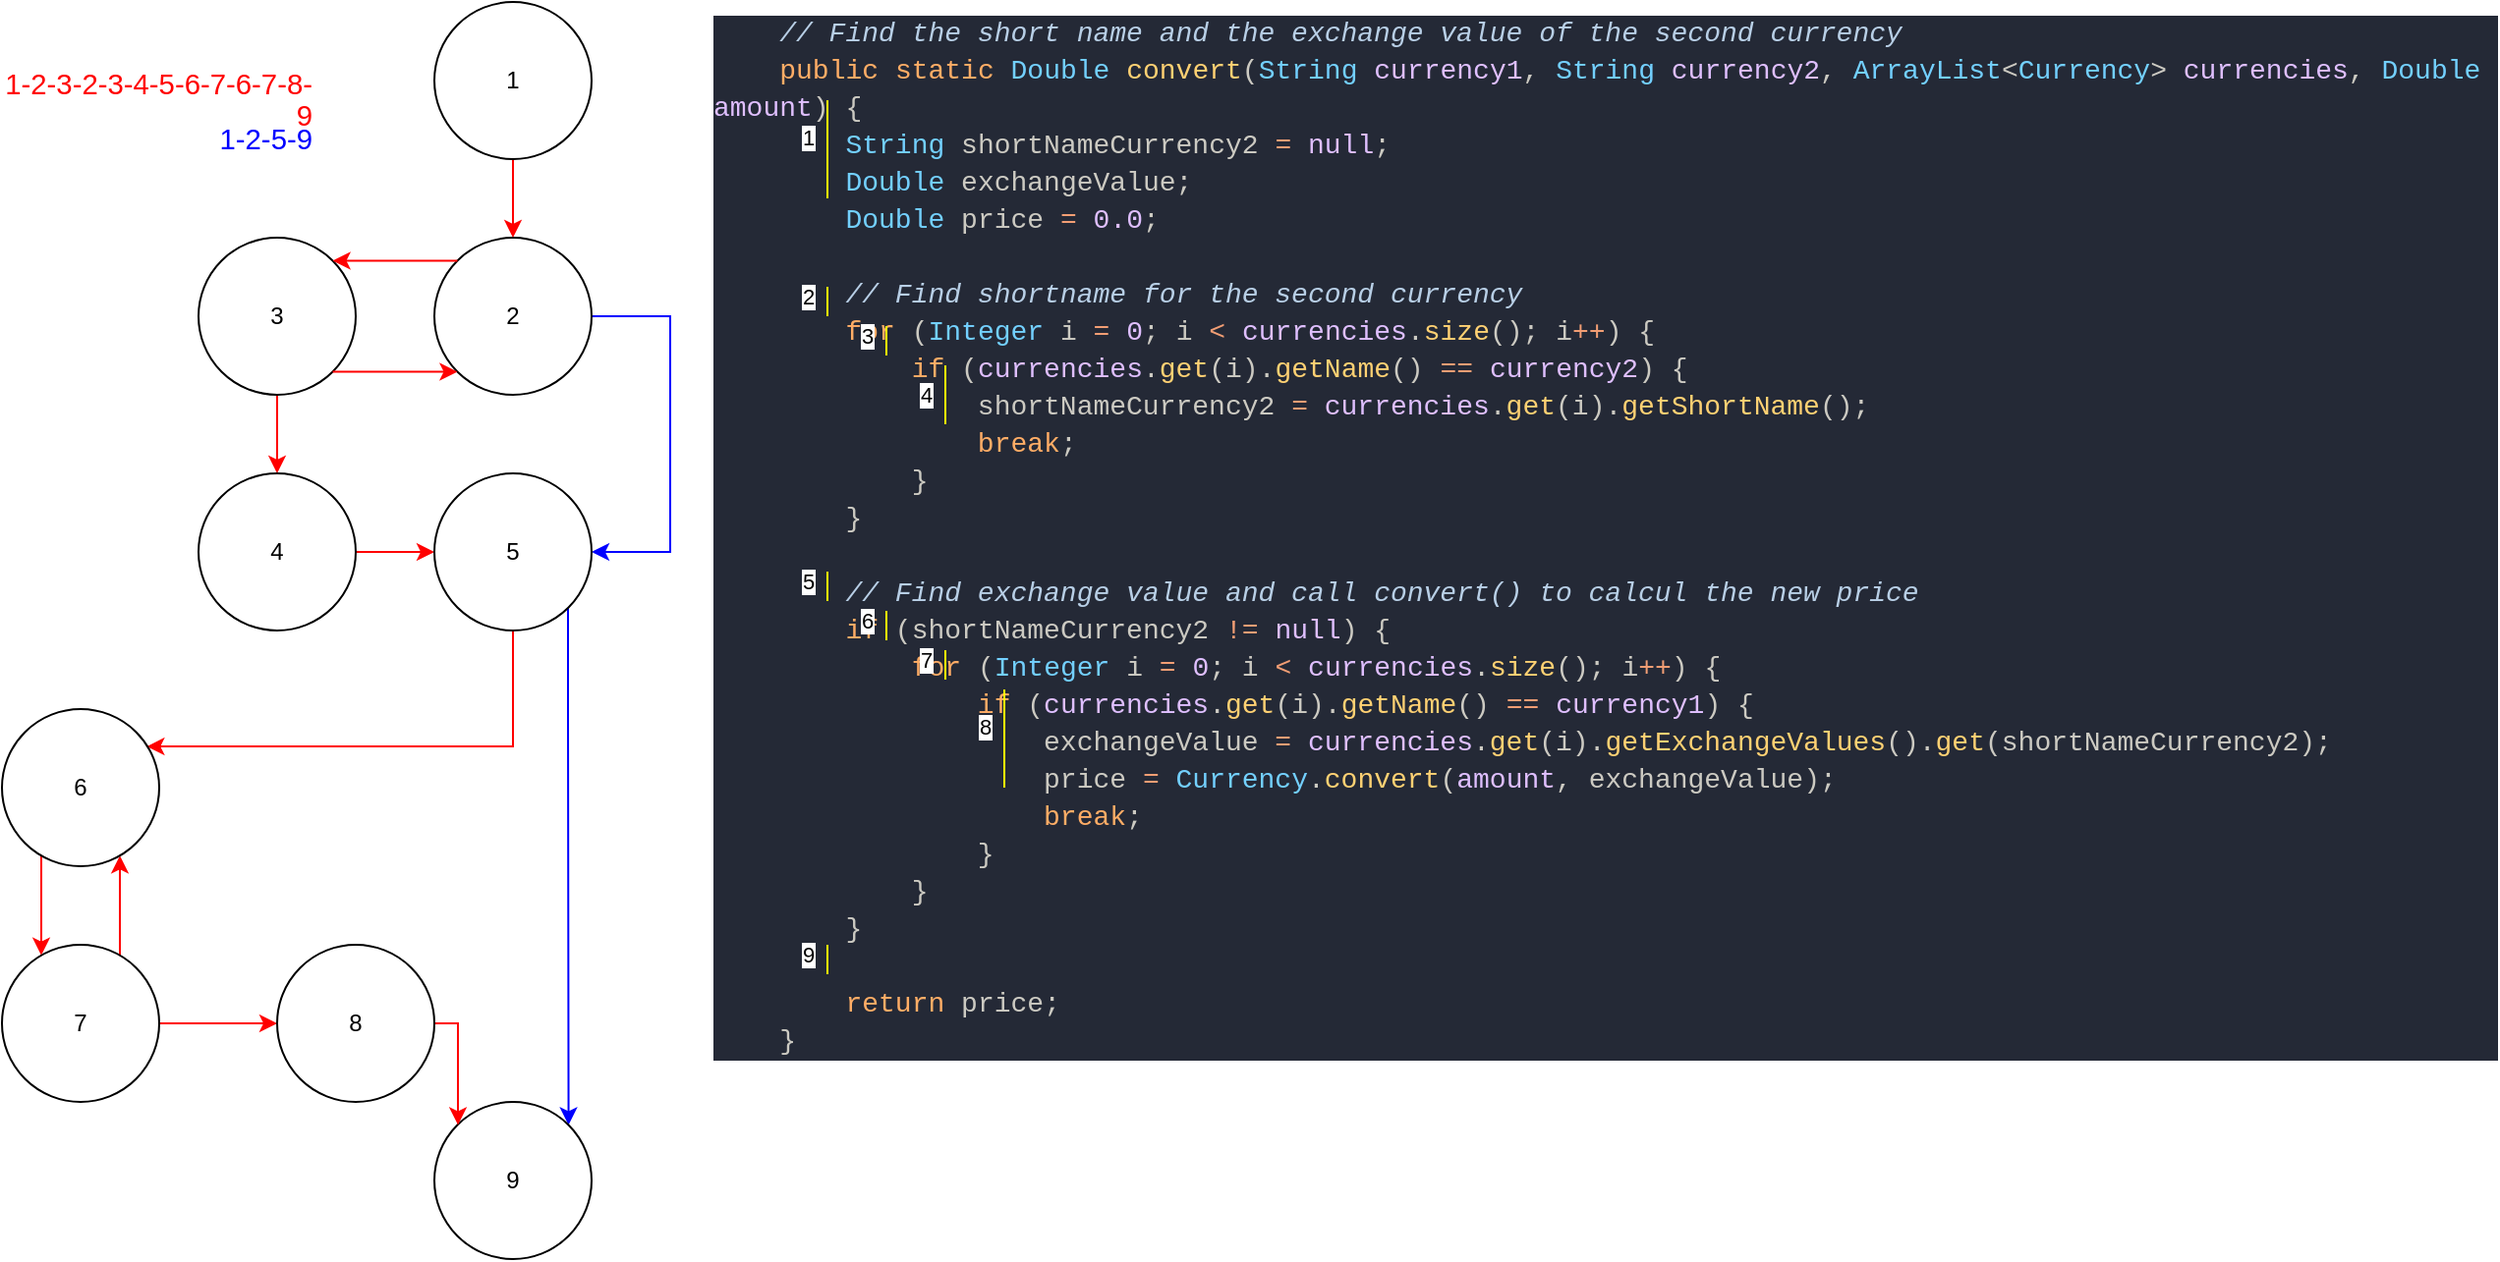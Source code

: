 <mxfile version="13.6.2" type="device" pages="5"><diagram id="3-yRKTQ1J-snNPChC6Jj" name="MainWindow"><mxGraphModel dx="1500" dy="978" grid="1" gridSize="10" guides="1" tooltips="1" connect="1" arrows="1" fold="1" page="1" pageScale="1" pageWidth="850" pageHeight="1100" math="0" shadow="0"><root><mxCell id="0"/><mxCell id="1" parent="0"/><mxCell id="ptViRevZvX_fak2wfSKQ-1" value="&lt;div style=&quot;background-color: rgb(36 , 41 , 54) ; font-family: &amp;#34;consolas&amp;#34; , &amp;#34;courier new&amp;#34; , monospace ; font-weight: normal ; font-size: 14px ; line-height: 19px&quot;&gt;&lt;div style=&quot;color: rgb(204 , 202 , 194)&quot;&gt;&lt;span style=&quot;color: #b8cfe6 ; font-style: italic&quot;&gt;&amp;nbsp; &amp;nbsp; // Find the short name and the exchange value of the second currency&lt;/span&gt;&lt;/div&gt;&lt;div&gt;&lt;span style=&quot;color: rgb(204 , 202 , 194)&quot;&gt;&amp;nbsp; &amp;nbsp; &lt;/span&gt;&lt;span style=&quot;color: rgb(255 , 173 , 102)&quot;&gt;public&lt;/span&gt;&lt;span style=&quot;color: rgb(204 , 202 , 194)&quot;&gt; &lt;/span&gt;&lt;span style=&quot;color: rgb(255 , 173 , 102)&quot;&gt;static&lt;/span&gt;&lt;span style=&quot;color: rgb(204 , 202 , 194)&quot;&gt; &lt;/span&gt;&lt;span style=&quot;color: rgb(115 , 208 , 255)&quot;&gt;Double&lt;/span&gt;&lt;span style=&quot;color: rgb(204 , 202 , 194)&quot;&gt; &lt;/span&gt;&lt;span style=&quot;color: rgb(255 , 209 , 115)&quot;&gt;convert&lt;/span&gt;&lt;span style=&quot;color: rgb(204 , 202 , 194)&quot;&gt;(&lt;/span&gt;&lt;span style=&quot;color: rgb(115 , 208 , 255)&quot;&gt;String&lt;/span&gt;&lt;span style=&quot;color: rgb(204 , 202 , 194)&quot;&gt; &lt;/span&gt;&lt;span style=&quot;color: rgb(223 , 191 , 255)&quot;&gt;currency1&lt;/span&gt;&lt;span style=&quot;color: rgb(204 , 202 , 194)&quot;&gt;,&lt;/span&gt;&lt;span style=&quot;color: rgb(204 , 202 , 194)&quot;&gt; &lt;/span&gt;&lt;span style=&quot;color: rgb(115 , 208 , 255)&quot;&gt;String&lt;/span&gt;&lt;span style=&quot;color: rgb(204 , 202 , 194)&quot;&gt; &lt;/span&gt;&lt;span style=&quot;color: rgb(223 , 191 , 255)&quot;&gt;currency2&lt;/span&gt;&lt;font color=&quot;#cccac2&quot;&gt;,&amp;nbsp;&lt;/font&gt;&lt;span style=&quot;color: rgb(115 , 208 , 255)&quot;&gt;ArrayList&lt;/span&gt;&lt;font color=&quot;#cccac2&quot;&gt;&amp;lt;&lt;/font&gt;&lt;span style=&quot;color: rgb(115 , 208 , 255)&quot;&gt;Currency&lt;/span&gt;&lt;font color=&quot;#cccac2&quot;&gt;&amp;gt; &lt;/font&gt;&lt;span style=&quot;color: rgb(223 , 191 , 255)&quot;&gt;currencies&lt;/span&gt;&lt;font color=&quot;#cccac2&quot;&gt;, &lt;/font&gt;&lt;span style=&quot;color: rgb(115 , 208 , 255)&quot;&gt;Double&lt;/span&gt; &lt;span style=&quot;color: rgb(223 , 191 , 255)&quot;&gt;amount&lt;/span&gt;&lt;font color=&quot;#cccac2&quot;&gt;) {&lt;/font&gt;&lt;/div&gt;&lt;div style=&quot;color: rgb(204 , 202 , 194)&quot;&gt;&lt;span style=&quot;color: #cccac2&quot;&gt;&amp;nbsp; &amp;nbsp; &amp;nbsp; &amp;nbsp; &lt;/span&gt;&lt;span style=&quot;color: #73d0ff&quot;&gt;String&lt;/span&gt;&lt;span style=&quot;color: #cccac2&quot;&gt; &lt;/span&gt;&lt;span style=&quot;color: #cccac2&quot;&gt;shortNameCurrency2&lt;/span&gt;&lt;span style=&quot;color: #cccac2&quot;&gt; &lt;/span&gt;&lt;span style=&quot;color: #f29e74&quot;&gt;=&lt;/span&gt;&lt;span style=&quot;color: #cccac2&quot;&gt; &lt;/span&gt;&lt;span style=&quot;color: #dfbfff&quot;&gt;null&lt;/span&gt;&lt;span style=&quot;color: #cccac2&quot;&gt;;&lt;/span&gt;&lt;/div&gt;&lt;div style=&quot;color: rgb(204 , 202 , 194)&quot;&gt;&lt;span style=&quot;color: #cccac2&quot;&gt;&amp;nbsp; &amp;nbsp; &amp;nbsp; &amp;nbsp; &lt;/span&gt;&lt;span style=&quot;color: #73d0ff&quot;&gt;Double&lt;/span&gt;&lt;span style=&quot;color: #cccac2&quot;&gt; &lt;/span&gt;&lt;span style=&quot;color: #cccac2&quot;&gt;exchangeValue&lt;/span&gt;&lt;span style=&quot;color: #cccac2&quot;&gt;;&lt;/span&gt;&lt;/div&gt;&lt;div style=&quot;color: rgb(204 , 202 , 194)&quot;&gt;&lt;span style=&quot;color: #cccac2&quot;&gt;&amp;nbsp; &amp;nbsp; &amp;nbsp; &amp;nbsp; &lt;/span&gt;&lt;span style=&quot;color: #73d0ff&quot;&gt;Double&lt;/span&gt;&lt;span style=&quot;color: #cccac2&quot;&gt; &lt;/span&gt;&lt;span style=&quot;color: #cccac2&quot;&gt;price&lt;/span&gt;&lt;span style=&quot;color: #cccac2&quot;&gt; &lt;/span&gt;&lt;span style=&quot;color: #f29e74&quot;&gt;=&lt;/span&gt;&lt;span style=&quot;color: #cccac2&quot;&gt; &lt;/span&gt;&lt;span style=&quot;color: #dfbfff&quot;&gt;0.0&lt;/span&gt;&lt;span style=&quot;color: #cccac2&quot;&gt;;&lt;/span&gt;&lt;/div&gt;&lt;div style=&quot;color: rgb(204 , 202 , 194)&quot;&gt;&lt;span style=&quot;color: #cccac2&quot;&gt;&amp;nbsp; &amp;nbsp; &amp;nbsp; &amp;nbsp; &lt;/span&gt;&lt;/div&gt;&lt;div style=&quot;color: rgb(204 , 202 , 194)&quot;&gt;&lt;span style=&quot;color: #cccac2&quot;&gt;&amp;nbsp; &amp;nbsp; &amp;nbsp; &amp;nbsp; &lt;/span&gt;&lt;span style=&quot;color: #b8cfe6 ; font-style: italic&quot;&gt;// Find shortname for the second currency&lt;/span&gt;&lt;/div&gt;&lt;div style=&quot;color: rgb(204 , 202 , 194)&quot;&gt;&lt;span style=&quot;color: #cccac2&quot;&gt;&amp;nbsp; &amp;nbsp; &amp;nbsp; &amp;nbsp; &lt;/span&gt;&lt;span style=&quot;color: #ffad66&quot;&gt;for&lt;/span&gt;&lt;span style=&quot;color: #cccac2&quot;&gt; (&lt;/span&gt;&lt;span style=&quot;color: #73d0ff&quot;&gt;Integer&lt;/span&gt;&lt;span style=&quot;color: #cccac2&quot;&gt; &lt;/span&gt;&lt;span style=&quot;color: #cccac2&quot;&gt;i&lt;/span&gt;&lt;span style=&quot;color: #cccac2&quot;&gt; &lt;/span&gt;&lt;span style=&quot;color: #f29e74&quot;&gt;=&lt;/span&gt;&lt;span style=&quot;color: #cccac2&quot;&gt; &lt;/span&gt;&lt;span style=&quot;color: #dfbfff&quot;&gt;0&lt;/span&gt;&lt;span style=&quot;color: #cccac2&quot;&gt;;&lt;/span&gt;&lt;span style=&quot;color: #cccac2&quot;&gt; &lt;/span&gt;&lt;span style=&quot;color: #cccac2&quot;&gt;i&lt;/span&gt;&lt;span style=&quot;color: #cccac2&quot;&gt; &lt;/span&gt;&lt;span style=&quot;color: #f29e74&quot;&gt;&amp;lt;&lt;/span&gt;&lt;span style=&quot;color: #cccac2&quot;&gt; &lt;/span&gt;&lt;span style=&quot;color: #dfbfff&quot;&gt;currencies&lt;/span&gt;&lt;span style=&quot;color: #cccac2&quot;&gt;.&lt;/span&gt;&lt;span style=&quot;color: #ffd173&quot;&gt;size&lt;/span&gt;&lt;span style=&quot;color: #cccac2&quot;&gt;()&lt;/span&gt;&lt;span style=&quot;color: #cccac2&quot;&gt;;&lt;/span&gt;&lt;span style=&quot;color: #cccac2&quot;&gt; &lt;/span&gt;&lt;span style=&quot;color: #cccac2&quot;&gt;i&lt;/span&gt;&lt;span style=&quot;color: #f29e74&quot;&gt;++&lt;/span&gt;&lt;span style=&quot;color: #cccac2&quot;&gt;) {&lt;/span&gt;&lt;/div&gt;&lt;div style=&quot;color: rgb(204 , 202 , 194)&quot;&gt;&lt;span style=&quot;color: #cccac2&quot;&gt;&amp;nbsp; &amp;nbsp; &amp;nbsp; &amp;nbsp; &amp;nbsp; &amp;nbsp; &lt;/span&gt;&lt;span style=&quot;color: #ffad66&quot;&gt;if&lt;/span&gt;&lt;span style=&quot;color: #cccac2&quot;&gt; (&lt;/span&gt;&lt;span style=&quot;color: #dfbfff&quot;&gt;currencies&lt;/span&gt;&lt;span style=&quot;color: #cccac2&quot;&gt;.&lt;/span&gt;&lt;span style=&quot;color: #ffd173&quot;&gt;get&lt;/span&gt;&lt;span style=&quot;color: #cccac2&quot;&gt;(&lt;/span&gt;&lt;span style=&quot;color: #cccac2&quot;&gt;i&lt;/span&gt;&lt;span style=&quot;color: #cccac2&quot;&gt;)&lt;/span&gt;&lt;span style=&quot;color: #cccac2&quot;&gt;.&lt;/span&gt;&lt;span style=&quot;color: #ffd173&quot;&gt;getName&lt;/span&gt;&lt;span style=&quot;color: #cccac2&quot;&gt;() &lt;/span&gt;&lt;span style=&quot;color: #f29e74&quot;&gt;==&lt;/span&gt;&lt;span style=&quot;color: #cccac2&quot;&gt; &lt;/span&gt;&lt;span style=&quot;color: #dfbfff&quot;&gt;currency2&lt;/span&gt;&lt;span style=&quot;color: #cccac2&quot;&gt;) {&lt;/span&gt;&lt;/div&gt;&lt;div style=&quot;color: rgb(204 , 202 , 194)&quot;&gt;&lt;span style=&quot;color: #cccac2&quot;&gt;&amp;nbsp; &amp;nbsp; &amp;nbsp; &amp;nbsp; &amp;nbsp; &amp;nbsp; &amp;nbsp; &amp;nbsp; &lt;/span&gt;&lt;span style=&quot;color: #cccac2&quot;&gt;shortNameCurrency2&lt;/span&gt;&lt;span style=&quot;color: #cccac2&quot;&gt; &lt;/span&gt;&lt;span style=&quot;color: #f29e74&quot;&gt;=&lt;/span&gt;&lt;span style=&quot;color: #cccac2&quot;&gt; &lt;/span&gt;&lt;span style=&quot;color: #dfbfff&quot;&gt;currencies&lt;/span&gt;&lt;span style=&quot;color: #cccac2&quot;&gt;.&lt;/span&gt;&lt;span style=&quot;color: #ffd173&quot;&gt;get&lt;/span&gt;&lt;span style=&quot;color: #cccac2&quot;&gt;(&lt;/span&gt;&lt;span style=&quot;color: #cccac2&quot;&gt;i&lt;/span&gt;&lt;span style=&quot;color: #cccac2&quot;&gt;)&lt;/span&gt;&lt;span style=&quot;color: #cccac2&quot;&gt;.&lt;/span&gt;&lt;span style=&quot;color: #ffd173&quot;&gt;getShortName&lt;/span&gt;&lt;span style=&quot;color: #cccac2&quot;&gt;()&lt;/span&gt;&lt;span style=&quot;color: #cccac2&quot;&gt;;&lt;/span&gt;&lt;/div&gt;&lt;div style=&quot;color: rgb(204 , 202 , 194)&quot;&gt;&lt;span style=&quot;color: #cccac2&quot;&gt;&amp;nbsp; &amp;nbsp; &amp;nbsp; &amp;nbsp; &amp;nbsp; &amp;nbsp; &amp;nbsp; &amp;nbsp; &lt;/span&gt;&lt;span style=&quot;color: #ffad66&quot;&gt;break&lt;/span&gt;&lt;span style=&quot;color: #cccac2&quot;&gt;;&lt;/span&gt;&lt;/div&gt;&lt;div style=&quot;color: rgb(204 , 202 , 194)&quot;&gt;&lt;span style=&quot;color: #cccac2&quot;&gt;&amp;nbsp; &amp;nbsp; &amp;nbsp; &amp;nbsp; &amp;nbsp; &amp;nbsp; }&lt;/span&gt;&lt;/div&gt;&lt;div style=&quot;color: rgb(204 , 202 , 194)&quot;&gt;&lt;span style=&quot;color: #cccac2&quot;&gt;&amp;nbsp; &amp;nbsp; &amp;nbsp; &amp;nbsp; }&lt;/span&gt;&lt;/div&gt;&lt;div style=&quot;color: rgb(204 , 202 , 194)&quot;&gt;&lt;span style=&quot;color: #cccac2&quot;&gt;&amp;nbsp; &amp;nbsp; &amp;nbsp; &amp;nbsp; &lt;/span&gt;&lt;/div&gt;&lt;div style=&quot;color: rgb(204 , 202 , 194)&quot;&gt;&lt;span style=&quot;color: #cccac2&quot;&gt;&amp;nbsp; &amp;nbsp; &amp;nbsp; &amp;nbsp; &lt;/span&gt;&lt;span style=&quot;color: #b8cfe6 ; font-style: italic&quot;&gt;// Find exchange value and call convert() to calcul the new price&lt;/span&gt;&lt;/div&gt;&lt;div style=&quot;color: rgb(204 , 202 , 194)&quot;&gt;&lt;span style=&quot;color: #cccac2&quot;&gt;&amp;nbsp; &amp;nbsp; &amp;nbsp; &amp;nbsp; &lt;/span&gt;&lt;span style=&quot;color: #ffad66&quot;&gt;if&lt;/span&gt;&lt;span style=&quot;color: #cccac2&quot;&gt; (&lt;/span&gt;&lt;span style=&quot;color: #cccac2&quot;&gt;shortNameCurrency2&lt;/span&gt;&lt;span style=&quot;color: #cccac2&quot;&gt; &lt;/span&gt;&lt;span style=&quot;color: #f29e74&quot;&gt;!=&lt;/span&gt;&lt;span style=&quot;color: #cccac2&quot;&gt; &lt;/span&gt;&lt;span style=&quot;color: #dfbfff&quot;&gt;null&lt;/span&gt;&lt;span style=&quot;color: #cccac2&quot;&gt;) {&lt;/span&gt;&lt;/div&gt;&lt;div style=&quot;color: rgb(204 , 202 , 194)&quot;&gt;&lt;span style=&quot;color: #cccac2&quot;&gt;&amp;nbsp; &amp;nbsp; &amp;nbsp; &amp;nbsp; &amp;nbsp; &amp;nbsp; &lt;/span&gt;&lt;span style=&quot;color: #ffad66&quot;&gt;for&lt;/span&gt;&lt;span style=&quot;color: #cccac2&quot;&gt; (&lt;/span&gt;&lt;span style=&quot;color: #73d0ff&quot;&gt;Integer&lt;/span&gt;&lt;span style=&quot;color: #cccac2&quot;&gt; &lt;/span&gt;&lt;span style=&quot;color: #cccac2&quot;&gt;i&lt;/span&gt;&lt;span style=&quot;color: #cccac2&quot;&gt; &lt;/span&gt;&lt;span style=&quot;color: #f29e74&quot;&gt;=&lt;/span&gt;&lt;span style=&quot;color: #cccac2&quot;&gt; &lt;/span&gt;&lt;span style=&quot;color: #dfbfff&quot;&gt;0&lt;/span&gt;&lt;span style=&quot;color: #cccac2&quot;&gt;;&lt;/span&gt;&lt;span style=&quot;color: #cccac2&quot;&gt; &lt;/span&gt;&lt;span style=&quot;color: #cccac2&quot;&gt;i&lt;/span&gt;&lt;span style=&quot;color: #cccac2&quot;&gt; &lt;/span&gt;&lt;span style=&quot;color: #f29e74&quot;&gt;&amp;lt;&lt;/span&gt;&lt;span style=&quot;color: #cccac2&quot;&gt; &lt;/span&gt;&lt;span style=&quot;color: #dfbfff&quot;&gt;currencies&lt;/span&gt;&lt;span style=&quot;color: #cccac2&quot;&gt;.&lt;/span&gt;&lt;span style=&quot;color: #ffd173&quot;&gt;size&lt;/span&gt;&lt;span style=&quot;color: #cccac2&quot;&gt;()&lt;/span&gt;&lt;span style=&quot;color: #cccac2&quot;&gt;;&lt;/span&gt;&lt;span style=&quot;color: #cccac2&quot;&gt; &lt;/span&gt;&lt;span style=&quot;color: #cccac2&quot;&gt;i&lt;/span&gt;&lt;span style=&quot;color: #f29e74&quot;&gt;++&lt;/span&gt;&lt;span style=&quot;color: #cccac2&quot;&gt;) {&lt;/span&gt;&lt;/div&gt;&lt;div style=&quot;color: rgb(204 , 202 , 194)&quot;&gt;&lt;span style=&quot;color: #cccac2&quot;&gt;&amp;nbsp; &amp;nbsp; &amp;nbsp; &amp;nbsp; &amp;nbsp; &amp;nbsp; &amp;nbsp; &amp;nbsp; &lt;/span&gt;&lt;span style=&quot;color: #ffad66&quot;&gt;if&lt;/span&gt;&lt;span style=&quot;color: #cccac2&quot;&gt; (&lt;/span&gt;&lt;span style=&quot;color: #dfbfff&quot;&gt;currencies&lt;/span&gt;&lt;span style=&quot;color: #cccac2&quot;&gt;.&lt;/span&gt;&lt;span style=&quot;color: #ffd173&quot;&gt;get&lt;/span&gt;&lt;span style=&quot;color: #cccac2&quot;&gt;(&lt;/span&gt;&lt;span style=&quot;color: #cccac2&quot;&gt;i&lt;/span&gt;&lt;span style=&quot;color: #cccac2&quot;&gt;)&lt;/span&gt;&lt;span style=&quot;color: #cccac2&quot;&gt;.&lt;/span&gt;&lt;span style=&quot;color: #ffd173&quot;&gt;getName&lt;/span&gt;&lt;span style=&quot;color: #cccac2&quot;&gt;() &lt;/span&gt;&lt;span style=&quot;color: #f29e74&quot;&gt;==&lt;/span&gt;&lt;span style=&quot;color: #cccac2&quot;&gt; &lt;/span&gt;&lt;span style=&quot;color: #dfbfff&quot;&gt;currency1&lt;/span&gt;&lt;span style=&quot;color: #cccac2&quot;&gt;) {&lt;/span&gt;&lt;/div&gt;&lt;div style=&quot;color: rgb(204 , 202 , 194)&quot;&gt;&lt;span style=&quot;color: #cccac2&quot;&gt;&amp;nbsp; &amp;nbsp; &amp;nbsp; &amp;nbsp; &amp;nbsp; &amp;nbsp; &amp;nbsp; &amp;nbsp; &amp;nbsp; &amp;nbsp; &lt;/span&gt;&lt;span style=&quot;color: #cccac2&quot;&gt;exchangeValue&lt;/span&gt;&lt;span style=&quot;color: #cccac2&quot;&gt; &lt;/span&gt;&lt;span style=&quot;color: #f29e74&quot;&gt;=&lt;/span&gt;&lt;span style=&quot;color: #cccac2&quot;&gt; &lt;/span&gt;&lt;span style=&quot;color: #dfbfff&quot;&gt;currencies&lt;/span&gt;&lt;span style=&quot;color: #cccac2&quot;&gt;.&lt;/span&gt;&lt;span style=&quot;color: #ffd173&quot;&gt;get&lt;/span&gt;&lt;span style=&quot;color: #cccac2&quot;&gt;(&lt;/span&gt;&lt;span style=&quot;color: #cccac2&quot;&gt;i&lt;/span&gt;&lt;span style=&quot;color: #cccac2&quot;&gt;)&lt;/span&gt;&lt;span style=&quot;color: #cccac2&quot;&gt;.&lt;/span&gt;&lt;span style=&quot;color: #ffd173&quot;&gt;getExchangeValues&lt;/span&gt;&lt;span style=&quot;color: #cccac2&quot;&gt;()&lt;/span&gt;&lt;span style=&quot;color: #cccac2&quot;&gt;.&lt;/span&gt;&lt;span style=&quot;color: #ffd173&quot;&gt;get&lt;/span&gt;&lt;span style=&quot;color: #cccac2&quot;&gt;(&lt;/span&gt;&lt;span style=&quot;color: #cccac2&quot;&gt;shortNameCurrency2&lt;/span&gt;&lt;span style=&quot;color: #cccac2&quot;&gt;)&lt;/span&gt;&lt;span style=&quot;color: #cccac2&quot;&gt;;&lt;/span&gt;&lt;/div&gt;&lt;div style=&quot;color: rgb(204 , 202 , 194)&quot;&gt;&lt;span style=&quot;color: #cccac2&quot;&gt;&amp;nbsp; &amp;nbsp; &amp;nbsp; &amp;nbsp; &amp;nbsp; &amp;nbsp; &amp;nbsp; &amp;nbsp; &amp;nbsp; &amp;nbsp; &lt;/span&gt;&lt;span style=&quot;color: #cccac2&quot;&gt;price&lt;/span&gt;&lt;span style=&quot;color: #cccac2&quot;&gt; &lt;/span&gt;&lt;span style=&quot;color: #f29e74&quot;&gt;=&lt;/span&gt;&lt;span style=&quot;color: #cccac2&quot;&gt; &lt;/span&gt;&lt;span style=&quot;color: #73d0ff&quot;&gt;Currency&lt;/span&gt;&lt;span style=&quot;color: #cccac2&quot;&gt;.&lt;/span&gt;&lt;span style=&quot;color: #ffd173&quot;&gt;convert&lt;/span&gt;&lt;span style=&quot;color: #cccac2&quot;&gt;(&lt;/span&gt;&lt;span style=&quot;color: #dfbfff&quot;&gt;amount&lt;/span&gt;&lt;span style=&quot;color: #cccac2&quot;&gt;,&lt;/span&gt;&lt;span style=&quot;color: #cccac2&quot;&gt; &lt;/span&gt;&lt;span style=&quot;color: #cccac2&quot;&gt;exchangeValue&lt;/span&gt;&lt;span style=&quot;color: #cccac2&quot;&gt;)&lt;/span&gt;&lt;span style=&quot;color: #cccac2&quot;&gt;;&lt;/span&gt;&lt;/div&gt;&lt;div style=&quot;color: rgb(204 , 202 , 194)&quot;&gt;&lt;span style=&quot;color: #cccac2&quot;&gt;&amp;nbsp; &amp;nbsp; &amp;nbsp; &amp;nbsp; &amp;nbsp; &amp;nbsp; &amp;nbsp; &amp;nbsp; &amp;nbsp; &amp;nbsp; &lt;/span&gt;&lt;span style=&quot;color: #ffad66&quot;&gt;break&lt;/span&gt;&lt;span style=&quot;color: #cccac2&quot;&gt;;&lt;/span&gt;&lt;/div&gt;&lt;div style=&quot;color: rgb(204 , 202 , 194)&quot;&gt;&lt;span style=&quot;color: #cccac2&quot;&gt;&amp;nbsp; &amp;nbsp; &amp;nbsp; &amp;nbsp; &amp;nbsp; &amp;nbsp; &amp;nbsp; &amp;nbsp; }&lt;/span&gt;&lt;/div&gt;&lt;div style=&quot;color: rgb(204 , 202 , 194)&quot;&gt;&lt;span style=&quot;color: #cccac2&quot;&gt;&amp;nbsp; &amp;nbsp; &amp;nbsp; &amp;nbsp; &amp;nbsp; &amp;nbsp; }&lt;/span&gt;&lt;/div&gt;&lt;div style=&quot;color: rgb(204 , 202 , 194)&quot;&gt;&lt;span style=&quot;color: #cccac2&quot;&gt;&amp;nbsp; &amp;nbsp; &amp;nbsp; &amp;nbsp; }&lt;/span&gt;&lt;/div&gt;&lt;div style=&quot;color: rgb(204 , 202 , 194)&quot;&gt;&lt;span style=&quot;color: #cccac2&quot;&gt;&amp;nbsp; &amp;nbsp; &amp;nbsp; &amp;nbsp; &lt;/span&gt;&lt;/div&gt;&lt;div style=&quot;color: rgb(204 , 202 , 194)&quot;&gt;&lt;span style=&quot;color: #cccac2&quot;&gt;&amp;nbsp; &amp;nbsp; &amp;nbsp; &amp;nbsp; &lt;/span&gt;&lt;span style=&quot;color: #ffad66&quot;&gt;return&lt;/span&gt;&lt;span style=&quot;color: #cccac2&quot;&gt; &lt;/span&gt;&lt;span style=&quot;color: #cccac2&quot;&gt;price&lt;/span&gt;&lt;span style=&quot;color: #cccac2&quot;&gt;;&lt;/span&gt;&lt;/div&gt;&lt;div style=&quot;color: rgb(204 , 202 , 194)&quot;&gt;&lt;span style=&quot;color: #cccac2&quot;&gt;&amp;nbsp; &amp;nbsp; }&lt;/span&gt;&lt;/div&gt;&lt;/div&gt;" style="text;whiteSpace=wrap;html=1;" vertex="1" parent="1"><mxGeometry x="400" width="910" height="520" as="geometry"/></mxCell><mxCell id="ptViRevZvX_fak2wfSKQ-9" value="" style="endArrow=none;html=1;strokeColor=#FFFF00;" edge="1" parent="1"><mxGeometry width="50" height="50" relative="1" as="geometry"><mxPoint x="460" y="100" as="sourcePoint"/><mxPoint x="460" y="50" as="targetPoint"/></mxGeometry></mxCell><mxCell id="ptViRevZvX_fak2wfSKQ-10" value="1" style="edgeLabel;html=1;align=center;verticalAlign=middle;resizable=0;points=[];" vertex="1" connectable="0" parent="ptViRevZvX_fak2wfSKQ-9"><mxGeometry x="0.269" y="-1" relative="1" as="geometry"><mxPoint x="-11" as="offset"/></mxGeometry></mxCell><mxCell id="ptViRevZvX_fak2wfSKQ-11" value="" style="endArrow=none;html=1;strokeColor=#FFFF00;" edge="1" parent="1"><mxGeometry width="50" height="50" relative="1" as="geometry"><mxPoint x="460" y="160" as="sourcePoint"/><mxPoint x="460" y="145" as="targetPoint"/></mxGeometry></mxCell><mxCell id="ptViRevZvX_fak2wfSKQ-12" value="2" style="edgeLabel;html=1;align=center;verticalAlign=middle;resizable=0;points=[];" vertex="1" connectable="0" parent="ptViRevZvX_fak2wfSKQ-11"><mxGeometry x="0.708" relative="1" as="geometry"><mxPoint x="-10" y="2.8" as="offset"/></mxGeometry></mxCell><mxCell id="ptViRevZvX_fak2wfSKQ-13" value="" style="endArrow=none;html=1;strokeColor=#FFFF00;" edge="1" parent="1"><mxGeometry width="50" height="50" relative="1" as="geometry"><mxPoint x="490" y="180" as="sourcePoint"/><mxPoint x="490" y="165" as="targetPoint"/></mxGeometry></mxCell><mxCell id="ptViRevZvX_fak2wfSKQ-14" value="3" style="edgeLabel;html=1;align=center;verticalAlign=middle;resizable=0;points=[];" vertex="1" connectable="0" parent="ptViRevZvX_fak2wfSKQ-13"><mxGeometry x="0.554" relative="1" as="geometry"><mxPoint x="-10" y="1.63" as="offset"/></mxGeometry></mxCell><mxCell id="ptViRevZvX_fak2wfSKQ-15" value="" style="endArrow=none;html=1;strokeColor=#FFFF00;" edge="1" parent="1"><mxGeometry width="50" height="50" relative="1" as="geometry"><mxPoint x="520" y="215" as="sourcePoint"/><mxPoint x="520" y="185" as="targetPoint"/></mxGeometry></mxCell><mxCell id="ptViRevZvX_fak2wfSKQ-16" value="4" style="edgeLabel;html=1;align=center;verticalAlign=middle;resizable=0;points=[];" vertex="1" connectable="0" parent="ptViRevZvX_fak2wfSKQ-15"><mxGeometry x="0.23" y="-1" relative="1" as="geometry"><mxPoint x="-11" y="3.45" as="offset"/></mxGeometry></mxCell><mxCell id="ptViRevZvX_fak2wfSKQ-17" value="" style="endArrow=none;html=1;strokeColor=#FFFF00;" edge="1" parent="1"><mxGeometry width="50" height="50" relative="1" as="geometry"><mxPoint x="460" y="305" as="sourcePoint"/><mxPoint x="460" y="290" as="targetPoint"/></mxGeometry></mxCell><mxCell id="ptViRevZvX_fak2wfSKQ-18" value="5" style="edgeLabel;html=1;align=center;verticalAlign=middle;resizable=0;points=[];" vertex="1" connectable="0" parent="ptViRevZvX_fak2wfSKQ-17"><mxGeometry x="0.554" relative="1" as="geometry"><mxPoint x="-10" y="1.63" as="offset"/></mxGeometry></mxCell><mxCell id="ptViRevZvX_fak2wfSKQ-25" value="" style="endArrow=none;html=1;strokeColor=#FFFF00;" edge="1" parent="1"><mxGeometry width="50" height="50" relative="1" as="geometry"><mxPoint x="490" y="325" as="sourcePoint"/><mxPoint x="490" y="310" as="targetPoint"/></mxGeometry></mxCell><mxCell id="ptViRevZvX_fak2wfSKQ-26" value="6" style="edgeLabel;html=1;align=center;verticalAlign=middle;resizable=0;points=[];" vertex="1" connectable="0" parent="ptViRevZvX_fak2wfSKQ-25"><mxGeometry x="0.554" relative="1" as="geometry"><mxPoint x="-10" y="1.63" as="offset"/></mxGeometry></mxCell><mxCell id="ptViRevZvX_fak2wfSKQ-36" value="" style="endArrow=none;html=1;strokeColor=#FFFF00;" edge="1" parent="1"><mxGeometry width="50" height="50" relative="1" as="geometry"><mxPoint x="550" y="400" as="sourcePoint"/><mxPoint x="550" y="350" as="targetPoint"/></mxGeometry></mxCell><mxCell id="ptViRevZvX_fak2wfSKQ-37" value="8" style="edgeLabel;html=1;align=center;verticalAlign=middle;resizable=0;points=[];" vertex="1" connectable="0" parent="ptViRevZvX_fak2wfSKQ-36"><mxGeometry x="0.269" y="-1" relative="1" as="geometry"><mxPoint x="-11" as="offset"/></mxGeometry></mxCell><mxCell id="ptViRevZvX_fak2wfSKQ-38" value="" style="endArrow=none;html=1;strokeColor=#FFFF00;" edge="1" parent="1"><mxGeometry width="50" height="50" relative="1" as="geometry"><mxPoint x="520" y="345" as="sourcePoint"/><mxPoint x="520" y="330" as="targetPoint"/></mxGeometry></mxCell><mxCell id="ptViRevZvX_fak2wfSKQ-39" value="7" style="edgeLabel;html=1;align=center;verticalAlign=middle;resizable=0;points=[];" vertex="1" connectable="0" parent="ptViRevZvX_fak2wfSKQ-38"><mxGeometry x="0.554" relative="1" as="geometry"><mxPoint x="-10" y="1.63" as="offset"/></mxGeometry></mxCell><mxCell id="ptViRevZvX_fak2wfSKQ-40" value="" style="endArrow=none;html=1;strokeColor=#FFFF00;" edge="1" parent="1"><mxGeometry width="50" height="50" relative="1" as="geometry"><mxPoint x="460" y="495" as="sourcePoint"/><mxPoint x="460" y="480" as="targetPoint"/></mxGeometry></mxCell><mxCell id="ptViRevZvX_fak2wfSKQ-41" value="9" style="edgeLabel;html=1;align=center;verticalAlign=middle;resizable=0;points=[];" vertex="1" connectable="0" parent="ptViRevZvX_fak2wfSKQ-40"><mxGeometry x="0.554" relative="1" as="geometry"><mxPoint x="-10" y="1.63" as="offset"/></mxGeometry></mxCell><mxCell id="P1RTDnM-6CWA6QGxsfE1-26" style="edgeStyle=orthogonalEdgeStyle;rounded=0;orthogonalLoop=1;jettySize=auto;html=1;entryX=1;entryY=0.5;entryDx=0;entryDy=0;strokeColor=#0000FF;" edge="1" parent="1" source="P1RTDnM-6CWA6QGxsfE1-27" target="P1RTDnM-6CWA6QGxsfE1-36"><mxGeometry relative="1" as="geometry"><Array as="points"><mxPoint x="380" y="160"/><mxPoint x="380" y="280"/></Array></mxGeometry></mxCell><mxCell id="P1RTDnM-6CWA6QGxsfE1-27" value="2" style="ellipse;whiteSpace=wrap;html=1;aspect=fixed;" vertex="1" parent="1"><mxGeometry x="260" y="120" width="80" height="80" as="geometry"/></mxCell><mxCell id="P1RTDnM-6CWA6QGxsfE1-28" style="edgeStyle=orthogonalEdgeStyle;rounded=0;orthogonalLoop=1;jettySize=auto;html=1;entryX=0.5;entryY=0;entryDx=0;entryDy=0;strokeColor=#FF0000;" edge="1" parent="1" source="P1RTDnM-6CWA6QGxsfE1-29" target="P1RTDnM-6CWA6QGxsfE1-31"><mxGeometry relative="1" as="geometry"/></mxCell><mxCell id="P1RTDnM-6CWA6QGxsfE1-29" value="3" style="ellipse;whiteSpace=wrap;html=1;aspect=fixed;" vertex="1" parent="1"><mxGeometry x="140" y="120" width="80" height="80" as="geometry"/></mxCell><mxCell id="P1RTDnM-6CWA6QGxsfE1-30" style="edgeStyle=orthogonalEdgeStyle;rounded=0;orthogonalLoop=1;jettySize=auto;html=1;entryX=0;entryY=0.5;entryDx=0;entryDy=0;strokeColor=#FF0000;" edge="1" parent="1" source="P1RTDnM-6CWA6QGxsfE1-31" target="P1RTDnM-6CWA6QGxsfE1-36"><mxGeometry relative="1" as="geometry"/></mxCell><mxCell id="P1RTDnM-6CWA6QGxsfE1-31" value="4" style="ellipse;whiteSpace=wrap;html=1;aspect=fixed;" vertex="1" parent="1"><mxGeometry x="140" y="240" width="80" height="80" as="geometry"/></mxCell><mxCell id="P1RTDnM-6CWA6QGxsfE1-32" style="edgeStyle=orthogonalEdgeStyle;rounded=0;orthogonalLoop=1;jettySize=auto;html=1;strokeColor=#FF0000;" edge="1" parent="1" source="P1RTDnM-6CWA6QGxsfE1-33" target="P1RTDnM-6CWA6QGxsfE1-27"><mxGeometry relative="1" as="geometry"/></mxCell><mxCell id="P1RTDnM-6CWA6QGxsfE1-33" value="1" style="ellipse;whiteSpace=wrap;html=1;aspect=fixed;" vertex="1" parent="1"><mxGeometry x="260" width="80" height="80" as="geometry"/></mxCell><mxCell id="P1RTDnM-6CWA6QGxsfE1-34" style="edgeStyle=orthogonalEdgeStyle;rounded=0;orthogonalLoop=1;jettySize=auto;html=1;entryX=0.921;entryY=0.238;entryDx=0;entryDy=0;entryPerimeter=0;strokeColor=#FF0000;" edge="1" parent="1" source="P1RTDnM-6CWA6QGxsfE1-36" target="P1RTDnM-6CWA6QGxsfE1-41"><mxGeometry relative="1" as="geometry"><mxPoint x="140" y="440" as="targetPoint"/><Array as="points"><mxPoint x="300" y="379"/></Array></mxGeometry></mxCell><mxCell id="P1RTDnM-6CWA6QGxsfE1-35" style="edgeStyle=orthogonalEdgeStyle;rounded=0;orthogonalLoop=1;jettySize=auto;html=1;entryX=1;entryY=0;entryDx=0;entryDy=0;strokeColor=#0000FF;" edge="1" parent="1" source="P1RTDnM-6CWA6QGxsfE1-36" target="P1RTDnM-6CWA6QGxsfE1-37"><mxGeometry relative="1" as="geometry"><Array as="points"><mxPoint x="328" y="360"/><mxPoint x="328" y="360"/></Array></mxGeometry></mxCell><mxCell id="P1RTDnM-6CWA6QGxsfE1-36" value="5" style="ellipse;whiteSpace=wrap;html=1;aspect=fixed;" vertex="1" parent="1"><mxGeometry x="260" y="240" width="80" height="80" as="geometry"/></mxCell><mxCell id="P1RTDnM-6CWA6QGxsfE1-37" value="&lt;div style=&quot;text-align: left&quot;&gt;9&lt;/div&gt;" style="ellipse;whiteSpace=wrap;html=1;aspect=fixed;" vertex="1" parent="1"><mxGeometry x="260" y="560" width="80" height="80" as="geometry"/></mxCell><mxCell id="P1RTDnM-6CWA6QGxsfE1-39" style="edgeStyle=orthogonalEdgeStyle;rounded=0;orthogonalLoop=1;jettySize=auto;html=1;strokeColor=#FF0000;" edge="1" parent="1" source="P1RTDnM-6CWA6QGxsfE1-41" target="P1RTDnM-6CWA6QGxsfE1-43"><mxGeometry relative="1" as="geometry"><Array as="points"><mxPoint x="60" y="470"/><mxPoint x="60" y="470"/></Array></mxGeometry></mxCell><mxCell id="P1RTDnM-6CWA6QGxsfE1-40" style="edgeStyle=orthogonalEdgeStyle;rounded=0;orthogonalLoop=1;jettySize=auto;html=1;entryX=0.75;entryY=0.077;entryDx=0;entryDy=0;entryPerimeter=0;startArrow=classic;startFill=1;endArrow=none;endFill=0;strokeColor=#FF0000;" edge="1" parent="1" source="P1RTDnM-6CWA6QGxsfE1-41" target="P1RTDnM-6CWA6QGxsfE1-43"><mxGeometry relative="1" as="geometry"><Array as="points"><mxPoint x="100" y="450"/><mxPoint x="100" y="450"/></Array></mxGeometry></mxCell><mxCell id="P1RTDnM-6CWA6QGxsfE1-41" value="6" style="ellipse;whiteSpace=wrap;html=1;aspect=fixed;" vertex="1" parent="1"><mxGeometry x="40" y="360" width="80" height="80" as="geometry"/></mxCell><mxCell id="P1RTDnM-6CWA6QGxsfE1-42" style="edgeStyle=orthogonalEdgeStyle;rounded=0;orthogonalLoop=1;jettySize=auto;html=1;strokeColor=#FF0000;" edge="1" parent="1" source="P1RTDnM-6CWA6QGxsfE1-43" target="P1RTDnM-6CWA6QGxsfE1-45"><mxGeometry relative="1" as="geometry"><Array as="points"><mxPoint x="100" y="520"/><mxPoint x="100" y="520"/></Array></mxGeometry></mxCell><mxCell id="P1RTDnM-6CWA6QGxsfE1-43" value="7" style="ellipse;whiteSpace=wrap;html=1;aspect=fixed;" vertex="1" parent="1"><mxGeometry x="40" y="480" width="80" height="80" as="geometry"/></mxCell><mxCell id="P1RTDnM-6CWA6QGxsfE1-44" style="edgeStyle=orthogonalEdgeStyle;rounded=0;orthogonalLoop=1;jettySize=auto;html=1;entryX=0;entryY=0;entryDx=0;entryDy=0;strokeColor=#FF0000;" edge="1" parent="1" source="P1RTDnM-6CWA6QGxsfE1-45" target="P1RTDnM-6CWA6QGxsfE1-37"><mxGeometry relative="1" as="geometry"><mxPoint x="-10" y="900" as="targetPoint"/><Array as="points"><mxPoint x="272" y="520"/><mxPoint x="272" y="572"/></Array></mxGeometry></mxCell><mxCell id="P1RTDnM-6CWA6QGxsfE1-45" value="8" style="ellipse;whiteSpace=wrap;html=1;aspect=fixed;" vertex="1" parent="1"><mxGeometry x="180" y="480" width="80" height="80" as="geometry"/></mxCell><mxCell id="P1RTDnM-6CWA6QGxsfE1-46" value="" style="endArrow=classic;html=1;entryX=0;entryY=1;entryDx=0;entryDy=0;exitX=1;exitY=1;exitDx=0;exitDy=0;strokeColor=#FF0000;" edge="1" parent="1" source="P1RTDnM-6CWA6QGxsfE1-29" target="P1RTDnM-6CWA6QGxsfE1-27"><mxGeometry width="50" height="50" relative="1" as="geometry"><mxPoint x="210" y="240" as="sourcePoint"/><mxPoint x="260" y="190" as="targetPoint"/></mxGeometry></mxCell><mxCell id="P1RTDnM-6CWA6QGxsfE1-47" value="" style="endArrow=classic;html=1;entryX=1;entryY=0;entryDx=0;entryDy=0;exitX=0;exitY=0;exitDx=0;exitDy=0;strokeColor=#FF0000;" edge="1" parent="1" source="P1RTDnM-6CWA6QGxsfE1-27" target="P1RTDnM-6CWA6QGxsfE1-29"><mxGeometry width="50" height="50" relative="1" as="geometry"><mxPoint x="218.284" y="198.284" as="sourcePoint"/><mxPoint x="281.716" y="198.284" as="targetPoint"/></mxGeometry></mxCell><mxCell id="P1RTDnM-6CWA6QGxsfE1-48" value="&lt;span lang=&quot;FR-CA&quot; style=&quot;font-size: 11.0pt ; line-height: 107% ; font-family: &amp;quot;calibri&amp;quot; , sans-serif&quot;&gt;&lt;font color=&quot;#ff0000&quot;&gt;1-2-3-2-3-4-5-6-7-6-7-8-9&lt;/font&gt;&lt;/span&gt;" style="text;html=1;strokeColor=none;fillColor=none;align=right;verticalAlign=middle;whiteSpace=wrap;rounded=0;" vertex="1" parent="1"><mxGeometry x="40" y="40" width="160" height="20" as="geometry"/></mxCell><mxCell id="P1RTDnM-6CWA6QGxsfE1-49" value="&lt;span lang=&quot;FR-CA&quot; style=&quot;font-size: 11.0pt ; line-height: 107% ; font-family: &amp;quot;calibri&amp;quot; , sans-serif&quot;&gt;&lt;font color=&quot;#0000ff&quot;&gt;1-2-5-9&lt;/font&gt;&lt;/span&gt;" style="text;html=1;strokeColor=none;fillColor=none;align=right;verticalAlign=middle;whiteSpace=wrap;rounded=0;" vertex="1" parent="1"><mxGeometry x="40" y="60" width="160" height="20" as="geometry"/></mxCell></root></mxGraphModel></diagram><diagram name="MainWindow-Paths" id="ubM6TlDnyH2Muo7yLTTK"><mxGraphModel dx="1800" dy="1173" grid="1" gridSize="10" guides="1" tooltips="1" connect="1" arrows="1" fold="1" page="1" pageScale="1" pageWidth="850" pageHeight="1100" math="0" shadow="0"><root><mxCell id="Jbm6OWJqvAyLAwUgSH11-0"/><mxCell id="Jbm6OWJqvAyLAwUgSH11-1" parent="Jbm6OWJqvAyLAwUgSH11-0"/><mxCell id="Jbm6OWJqvAyLAwUgSH11-3" style="edgeStyle=orthogonalEdgeStyle;rounded=0;orthogonalLoop=1;jettySize=auto;html=1;entryX=1;entryY=0.5;entryDx=0;entryDy=0;strokeColor=#000000;" edge="1" parent="Jbm6OWJqvAyLAwUgSH11-1" source="Jbm6OWJqvAyLAwUgSH11-4" target="Jbm6OWJqvAyLAwUgSH11-23"><mxGeometry relative="1" as="geometry"><Array as="points"><mxPoint x="380" y="160"/><mxPoint x="380" y="280"/></Array></mxGeometry></mxCell><mxCell id="Jbm6OWJqvAyLAwUgSH11-4" value="2" style="ellipse;whiteSpace=wrap;html=1;aspect=fixed;" vertex="1" parent="Jbm6OWJqvAyLAwUgSH11-1"><mxGeometry x="260" y="120" width="80" height="80" as="geometry"/></mxCell><mxCell id="Jbm6OWJqvAyLAwUgSH11-5" style="edgeStyle=orthogonalEdgeStyle;rounded=0;orthogonalLoop=1;jettySize=auto;html=1;entryX=0.5;entryY=0;entryDx=0;entryDy=0;strokeColor=#FF0000;" edge="1" parent="Jbm6OWJqvAyLAwUgSH11-1" source="Jbm6OWJqvAyLAwUgSH11-6" target="Jbm6OWJqvAyLAwUgSH11-8"><mxGeometry relative="1" as="geometry"/></mxCell><mxCell id="Jbm6OWJqvAyLAwUgSH11-6" value="3" style="ellipse;whiteSpace=wrap;html=1;aspect=fixed;" vertex="1" parent="Jbm6OWJqvAyLAwUgSH11-1"><mxGeometry x="140" y="120" width="80" height="80" as="geometry"/></mxCell><mxCell id="Jbm6OWJqvAyLAwUgSH11-7" style="edgeStyle=orthogonalEdgeStyle;rounded=0;orthogonalLoop=1;jettySize=auto;html=1;entryX=0;entryY=0.5;entryDx=0;entryDy=0;strokeColor=#FF0000;" edge="1" parent="Jbm6OWJqvAyLAwUgSH11-1" source="Jbm6OWJqvAyLAwUgSH11-8" target="Jbm6OWJqvAyLAwUgSH11-23"><mxGeometry relative="1" as="geometry"/></mxCell><mxCell id="Jbm6OWJqvAyLAwUgSH11-8" value="4" style="ellipse;whiteSpace=wrap;html=1;aspect=fixed;" vertex="1" parent="Jbm6OWJqvAyLAwUgSH11-1"><mxGeometry x="140" y="240" width="80" height="80" as="geometry"/></mxCell><mxCell id="Jbm6OWJqvAyLAwUgSH11-19" style="edgeStyle=orthogonalEdgeStyle;rounded=0;orthogonalLoop=1;jettySize=auto;html=1;strokeColor=#FF0000;" edge="1" parent="Jbm6OWJqvAyLAwUgSH11-1" source="Jbm6OWJqvAyLAwUgSH11-20" target="Jbm6OWJqvAyLAwUgSH11-4"><mxGeometry relative="1" as="geometry"/></mxCell><mxCell id="Jbm6OWJqvAyLAwUgSH11-20" value="1" style="ellipse;whiteSpace=wrap;html=1;aspect=fixed;" vertex="1" parent="Jbm6OWJqvAyLAwUgSH11-1"><mxGeometry x="260" width="80" height="80" as="geometry"/></mxCell><mxCell id="Jbm6OWJqvAyLAwUgSH11-21" style="edgeStyle=orthogonalEdgeStyle;rounded=0;orthogonalLoop=1;jettySize=auto;html=1;entryX=0.921;entryY=0.238;entryDx=0;entryDy=0;entryPerimeter=0;strokeColor=#FF0000;" edge="1" parent="Jbm6OWJqvAyLAwUgSH11-1" source="Jbm6OWJqvAyLAwUgSH11-23" target="Jbm6OWJqvAyLAwUgSH11-30"><mxGeometry relative="1" as="geometry"><mxPoint x="140" y="440" as="targetPoint"/><Array as="points"><mxPoint x="300" y="379"/></Array></mxGeometry></mxCell><mxCell id="Jbm6OWJqvAyLAwUgSH11-22" style="edgeStyle=orthogonalEdgeStyle;rounded=0;orthogonalLoop=1;jettySize=auto;html=1;entryX=1;entryY=0;entryDx=0;entryDy=0;" edge="1" parent="Jbm6OWJqvAyLAwUgSH11-1" source="Jbm6OWJqvAyLAwUgSH11-23" target="Jbm6OWJqvAyLAwUgSH11-24"><mxGeometry relative="1" as="geometry"><Array as="points"><mxPoint x="328" y="360"/><mxPoint x="328" y="360"/></Array></mxGeometry></mxCell><mxCell id="Jbm6OWJqvAyLAwUgSH11-23" value="5" style="ellipse;whiteSpace=wrap;html=1;aspect=fixed;" vertex="1" parent="Jbm6OWJqvAyLAwUgSH11-1"><mxGeometry x="260" y="240" width="80" height="80" as="geometry"/></mxCell><mxCell id="Jbm6OWJqvAyLAwUgSH11-24" value="&lt;div style=&quot;text-align: left&quot;&gt;9&lt;/div&gt;" style="ellipse;whiteSpace=wrap;html=1;aspect=fixed;" vertex="1" parent="Jbm6OWJqvAyLAwUgSH11-1"><mxGeometry x="260" y="560" width="80" height="80" as="geometry"/></mxCell><mxCell id="Jbm6OWJqvAyLAwUgSH11-27" style="edgeStyle=orthogonalEdgeStyle;rounded=0;orthogonalLoop=1;jettySize=auto;html=1;strokeColor=#000000;entryX=0.5;entryY=0;entryDx=0;entryDy=0;" edge="1" parent="Jbm6OWJqvAyLAwUgSH11-1" source="Jbm6OWJqvAyLAwUgSH11-30" target="Jbm6OWJqvAyLAwUgSH11-24"><mxGeometry relative="1" as="geometry"><mxPoint x="220" y="840" as="targetPoint"/><Array as="points"><mxPoint x="300" y="400"/></Array></mxGeometry></mxCell><mxCell id="Jbm6OWJqvAyLAwUgSH11-28" style="edgeStyle=orthogonalEdgeStyle;rounded=0;orthogonalLoop=1;jettySize=auto;html=1;strokeColor=#FF0000;" edge="1" parent="Jbm6OWJqvAyLAwUgSH11-1" source="Jbm6OWJqvAyLAwUgSH11-30" target="Jbm6OWJqvAyLAwUgSH11-32"><mxGeometry relative="1" as="geometry"><Array as="points"><mxPoint x="60" y="470"/><mxPoint x="60" y="470"/></Array></mxGeometry></mxCell><mxCell id="Jbm6OWJqvAyLAwUgSH11-29" style="edgeStyle=orthogonalEdgeStyle;rounded=0;orthogonalLoop=1;jettySize=auto;html=1;entryX=0.75;entryY=0.077;entryDx=0;entryDy=0;entryPerimeter=0;startArrow=classic;startFill=1;endArrow=none;endFill=0;strokeColor=#FF0000;" edge="1" parent="Jbm6OWJqvAyLAwUgSH11-1" source="Jbm6OWJqvAyLAwUgSH11-30" target="Jbm6OWJqvAyLAwUgSH11-32"><mxGeometry relative="1" as="geometry"><Array as="points"><mxPoint x="100" y="450"/><mxPoint x="100" y="450"/></Array></mxGeometry></mxCell><mxCell id="Jbm6OWJqvAyLAwUgSH11-30" value="6" style="ellipse;whiteSpace=wrap;html=1;aspect=fixed;" vertex="1" parent="Jbm6OWJqvAyLAwUgSH11-1"><mxGeometry x="40" y="360" width="80" height="80" as="geometry"/></mxCell><mxCell id="Jbm6OWJqvAyLAwUgSH11-31" style="edgeStyle=orthogonalEdgeStyle;rounded=0;orthogonalLoop=1;jettySize=auto;html=1;strokeColor=#FF0000;" edge="1" parent="Jbm6OWJqvAyLAwUgSH11-1" source="Jbm6OWJqvAyLAwUgSH11-32" target="Jbm6OWJqvAyLAwUgSH11-35"><mxGeometry relative="1" as="geometry"><Array as="points"><mxPoint x="100" y="520"/><mxPoint x="100" y="520"/></Array></mxGeometry></mxCell><mxCell id="Jbm6OWJqvAyLAwUgSH11-32" value="7" style="ellipse;whiteSpace=wrap;html=1;aspect=fixed;" vertex="1" parent="Jbm6OWJqvAyLAwUgSH11-1"><mxGeometry x="40" y="480" width="80" height="80" as="geometry"/></mxCell><mxCell id="Jbm6OWJqvAyLAwUgSH11-34" style="edgeStyle=orthogonalEdgeStyle;rounded=0;orthogonalLoop=1;jettySize=auto;html=1;entryX=0;entryY=0;entryDx=0;entryDy=0;strokeColor=#FF0000;" edge="1" parent="Jbm6OWJqvAyLAwUgSH11-1" source="Jbm6OWJqvAyLAwUgSH11-35" target="Jbm6OWJqvAyLAwUgSH11-24"><mxGeometry relative="1" as="geometry"><mxPoint x="-10" y="900" as="targetPoint"/><Array as="points"><mxPoint x="272" y="520"/><mxPoint x="272" y="572"/></Array></mxGeometry></mxCell><mxCell id="Jbm6OWJqvAyLAwUgSH11-35" value="8" style="ellipse;whiteSpace=wrap;html=1;aspect=fixed;" vertex="1" parent="Jbm6OWJqvAyLAwUgSH11-1"><mxGeometry x="180" y="480" width="80" height="80" as="geometry"/></mxCell><mxCell id="Jbm6OWJqvAyLAwUgSH11-42" value="" style="endArrow=classic;html=1;entryX=0;entryY=1;entryDx=0;entryDy=0;exitX=1;exitY=1;exitDx=0;exitDy=0;strokeColor=#FF0000;" edge="1" parent="Jbm6OWJqvAyLAwUgSH11-1" source="Jbm6OWJqvAyLAwUgSH11-6" target="Jbm6OWJqvAyLAwUgSH11-4"><mxGeometry width="50" height="50" relative="1" as="geometry"><mxPoint x="210" y="240" as="sourcePoint"/><mxPoint x="260" y="190" as="targetPoint"/></mxGeometry></mxCell><mxCell id="Jbm6OWJqvAyLAwUgSH11-43" value="" style="endArrow=classic;html=1;entryX=1;entryY=0;entryDx=0;entryDy=0;exitX=0;exitY=0;exitDx=0;exitDy=0;strokeColor=#FF0000;" edge="1" parent="Jbm6OWJqvAyLAwUgSH11-1" source="Jbm6OWJqvAyLAwUgSH11-4" target="Jbm6OWJqvAyLAwUgSH11-6"><mxGeometry width="50" height="50" relative="1" as="geometry"><mxPoint x="218.284" y="198.284" as="sourcePoint"/><mxPoint x="281.716" y="198.284" as="targetPoint"/></mxGeometry></mxCell><mxCell id="Jbm6OWJqvAyLAwUgSH11-44" style="edgeStyle=orthogonalEdgeStyle;rounded=0;orthogonalLoop=1;jettySize=auto;html=1;entryX=1;entryY=0.5;entryDx=0;entryDy=0;strokeColor=#FF0000;" edge="1" source="Jbm6OWJqvAyLAwUgSH11-45" target="Jbm6OWJqvAyLAwUgSH11-54" parent="Jbm6OWJqvAyLAwUgSH11-1"><mxGeometry relative="1" as="geometry"><Array as="points"><mxPoint x="740" y="160"/><mxPoint x="740" y="280"/></Array></mxGeometry></mxCell><mxCell id="Jbm6OWJqvAyLAwUgSH11-45" value="2" style="ellipse;whiteSpace=wrap;html=1;aspect=fixed;" vertex="1" parent="Jbm6OWJqvAyLAwUgSH11-1"><mxGeometry x="620" y="120" width="80" height="80" as="geometry"/></mxCell><mxCell id="Jbm6OWJqvAyLAwUgSH11-46" style="edgeStyle=orthogonalEdgeStyle;rounded=0;orthogonalLoop=1;jettySize=auto;html=1;entryX=0.5;entryY=0;entryDx=0;entryDy=0;strokeColor=#000000;" edge="1" source="Jbm6OWJqvAyLAwUgSH11-47" target="Jbm6OWJqvAyLAwUgSH11-49" parent="Jbm6OWJqvAyLAwUgSH11-1"><mxGeometry relative="1" as="geometry"/></mxCell><mxCell id="Jbm6OWJqvAyLAwUgSH11-47" value="3" style="ellipse;whiteSpace=wrap;html=1;aspect=fixed;" vertex="1" parent="Jbm6OWJqvAyLAwUgSH11-1"><mxGeometry x="500" y="120" width="80" height="80" as="geometry"/></mxCell><mxCell id="Jbm6OWJqvAyLAwUgSH11-48" style="edgeStyle=orthogonalEdgeStyle;rounded=0;orthogonalLoop=1;jettySize=auto;html=1;entryX=0;entryY=0.5;entryDx=0;entryDy=0;strokeColor=#000000;" edge="1" source="Jbm6OWJqvAyLAwUgSH11-49" target="Jbm6OWJqvAyLAwUgSH11-54" parent="Jbm6OWJqvAyLAwUgSH11-1"><mxGeometry relative="1" as="geometry"/></mxCell><mxCell id="Jbm6OWJqvAyLAwUgSH11-49" value="4" style="ellipse;whiteSpace=wrap;html=1;aspect=fixed;" vertex="1" parent="Jbm6OWJqvAyLAwUgSH11-1"><mxGeometry x="500" y="240" width="80" height="80" as="geometry"/></mxCell><mxCell id="Jbm6OWJqvAyLAwUgSH11-50" style="edgeStyle=orthogonalEdgeStyle;rounded=0;orthogonalLoop=1;jettySize=auto;html=1;strokeColor=#FF0000;" edge="1" source="Jbm6OWJqvAyLAwUgSH11-51" target="Jbm6OWJqvAyLAwUgSH11-45" parent="Jbm6OWJqvAyLAwUgSH11-1"><mxGeometry relative="1" as="geometry"/></mxCell><mxCell id="Jbm6OWJqvAyLAwUgSH11-51" value="1" style="ellipse;whiteSpace=wrap;html=1;aspect=fixed;" vertex="1" parent="Jbm6OWJqvAyLAwUgSH11-1"><mxGeometry x="620" width="80" height="80" as="geometry"/></mxCell><mxCell id="Jbm6OWJqvAyLAwUgSH11-52" style="edgeStyle=orthogonalEdgeStyle;rounded=0;orthogonalLoop=1;jettySize=auto;html=1;strokeColor=#000000;entryX=0.921;entryY=0.238;entryDx=0;entryDy=0;entryPerimeter=0;" edge="1" source="Jbm6OWJqvAyLAwUgSH11-54" target="Jbm6OWJqvAyLAwUgSH11-59" parent="Jbm6OWJqvAyLAwUgSH11-1"><mxGeometry relative="1" as="geometry"><mxPoint x="500" y="440" as="targetPoint"/><Array as="points"><mxPoint x="660" y="379"/></Array></mxGeometry></mxCell><mxCell id="Jbm6OWJqvAyLAwUgSH11-53" style="edgeStyle=orthogonalEdgeStyle;rounded=0;orthogonalLoop=1;jettySize=auto;html=1;entryX=1;entryY=0;entryDx=0;entryDy=0;strokeColor=#FF0000;" edge="1" source="Jbm6OWJqvAyLAwUgSH11-54" target="Jbm6OWJqvAyLAwUgSH11-55" parent="Jbm6OWJqvAyLAwUgSH11-1"><mxGeometry relative="1" as="geometry"><Array as="points"><mxPoint x="688" y="360"/><mxPoint x="688" y="360"/></Array></mxGeometry></mxCell><mxCell id="Jbm6OWJqvAyLAwUgSH11-54" value="5" style="ellipse;whiteSpace=wrap;html=1;aspect=fixed;" vertex="1" parent="Jbm6OWJqvAyLAwUgSH11-1"><mxGeometry x="620" y="240" width="80" height="80" as="geometry"/></mxCell><mxCell id="Jbm6OWJqvAyLAwUgSH11-55" value="&lt;div style=&quot;text-align: left&quot;&gt;9&lt;/div&gt;" style="ellipse;whiteSpace=wrap;html=1;aspect=fixed;" vertex="1" parent="Jbm6OWJqvAyLAwUgSH11-1"><mxGeometry x="620" y="560" width="80" height="80" as="geometry"/></mxCell><mxCell id="Jbm6OWJqvAyLAwUgSH11-56" style="edgeStyle=orthogonalEdgeStyle;rounded=0;orthogonalLoop=1;jettySize=auto;html=1;strokeColor=#000000;entryX=0.5;entryY=0;entryDx=0;entryDy=0;" edge="1" source="Jbm6OWJqvAyLAwUgSH11-59" target="Jbm6OWJqvAyLAwUgSH11-55" parent="Jbm6OWJqvAyLAwUgSH11-1"><mxGeometry relative="1" as="geometry"><mxPoint x="580" y="840" as="targetPoint"/><Array as="points"><mxPoint x="660" y="400"/></Array></mxGeometry></mxCell><mxCell id="Jbm6OWJqvAyLAwUgSH11-57" style="edgeStyle=orthogonalEdgeStyle;rounded=0;orthogonalLoop=1;jettySize=auto;html=1;strokeColor=#000000;" edge="1" source="Jbm6OWJqvAyLAwUgSH11-59" target="Jbm6OWJqvAyLAwUgSH11-61" parent="Jbm6OWJqvAyLAwUgSH11-1"><mxGeometry relative="1" as="geometry"><Array as="points"><mxPoint x="420" y="470"/><mxPoint x="420" y="470"/></Array></mxGeometry></mxCell><mxCell id="Jbm6OWJqvAyLAwUgSH11-58" style="edgeStyle=orthogonalEdgeStyle;rounded=0;orthogonalLoop=1;jettySize=auto;html=1;entryX=0.75;entryY=0.077;entryDx=0;entryDy=0;strokeColor=#000000;entryPerimeter=0;startArrow=classic;startFill=1;endArrow=none;endFill=0;" edge="1" source="Jbm6OWJqvAyLAwUgSH11-59" target="Jbm6OWJqvAyLAwUgSH11-61" parent="Jbm6OWJqvAyLAwUgSH11-1"><mxGeometry relative="1" as="geometry"><Array as="points"><mxPoint x="460" y="450"/><mxPoint x="460" y="450"/></Array></mxGeometry></mxCell><mxCell id="Jbm6OWJqvAyLAwUgSH11-59" value="6" style="ellipse;whiteSpace=wrap;html=1;aspect=fixed;" vertex="1" parent="Jbm6OWJqvAyLAwUgSH11-1"><mxGeometry x="400" y="360" width="80" height="80" as="geometry"/></mxCell><mxCell id="Jbm6OWJqvAyLAwUgSH11-60" style="edgeStyle=orthogonalEdgeStyle;rounded=0;orthogonalLoop=1;jettySize=auto;html=1;strokeColor=#000000;" edge="1" source="Jbm6OWJqvAyLAwUgSH11-61" target="Jbm6OWJqvAyLAwUgSH11-64" parent="Jbm6OWJqvAyLAwUgSH11-1"><mxGeometry relative="1" as="geometry"><Array as="points"><mxPoint x="460" y="520"/><mxPoint x="460" y="520"/></Array></mxGeometry></mxCell><mxCell id="Jbm6OWJqvAyLAwUgSH11-61" value="7" style="ellipse;whiteSpace=wrap;html=1;aspect=fixed;" vertex="1" parent="Jbm6OWJqvAyLAwUgSH11-1"><mxGeometry x="400" y="480" width="80" height="80" as="geometry"/></mxCell><mxCell id="Jbm6OWJqvAyLAwUgSH11-63" style="edgeStyle=orthogonalEdgeStyle;rounded=0;orthogonalLoop=1;jettySize=auto;html=1;strokeColor=#000000;entryX=0;entryY=0;entryDx=0;entryDy=0;" edge="1" source="Jbm6OWJqvAyLAwUgSH11-64" target="Jbm6OWJqvAyLAwUgSH11-55" parent="Jbm6OWJqvAyLAwUgSH11-1"><mxGeometry relative="1" as="geometry"><mxPoint x="350" y="900" as="targetPoint"/><Array as="points"><mxPoint x="632" y="520"/><mxPoint x="632" y="572"/></Array></mxGeometry></mxCell><mxCell id="Jbm6OWJqvAyLAwUgSH11-64" value="8" style="ellipse;whiteSpace=wrap;html=1;aspect=fixed;" vertex="1" parent="Jbm6OWJqvAyLAwUgSH11-1"><mxGeometry x="540" y="480" width="80" height="80" as="geometry"/></mxCell><mxCell id="Jbm6OWJqvAyLAwUgSH11-65" value="" style="endArrow=classic;html=1;entryX=0;entryY=1;entryDx=0;entryDy=0;exitX=1;exitY=1;exitDx=0;exitDy=0;" edge="1" source="Jbm6OWJqvAyLAwUgSH11-47" target="Jbm6OWJqvAyLAwUgSH11-45" parent="Jbm6OWJqvAyLAwUgSH11-1"><mxGeometry width="50" height="50" relative="1" as="geometry"><mxPoint x="570" y="240" as="sourcePoint"/><mxPoint x="620" y="190" as="targetPoint"/></mxGeometry></mxCell><mxCell id="Jbm6OWJqvAyLAwUgSH11-66" value="" style="endArrow=classic;html=1;entryX=1;entryY=0;entryDx=0;entryDy=0;exitX=0;exitY=0;exitDx=0;exitDy=0;" edge="1" source="Jbm6OWJqvAyLAwUgSH11-45" target="Jbm6OWJqvAyLAwUgSH11-47" parent="Jbm6OWJqvAyLAwUgSH11-1"><mxGeometry width="50" height="50" relative="1" as="geometry"><mxPoint x="578.284" y="198.284" as="sourcePoint"/><mxPoint x="641.716" y="198.284" as="targetPoint"/></mxGeometry></mxCell><mxCell id="bAgLXpvByUKBgvuWCSFH-0" style="edgeStyle=orthogonalEdgeStyle;rounded=0;orthogonalLoop=1;jettySize=auto;html=1;entryX=1;entryY=0.5;entryDx=0;entryDy=0;" edge="1" parent="Jbm6OWJqvAyLAwUgSH11-1" source="bAgLXpvByUKBgvuWCSFH-1" target="bAgLXpvByUKBgvuWCSFH-10"><mxGeometry relative="1" as="geometry"><Array as="points"><mxPoint x="1100" y="160"/><mxPoint x="1100" y="280"/></Array></mxGeometry></mxCell><mxCell id="bAgLXpvByUKBgvuWCSFH-1" value="2" style="ellipse;whiteSpace=wrap;html=1;aspect=fixed;" vertex="1" parent="Jbm6OWJqvAyLAwUgSH11-1"><mxGeometry x="980" y="120" width="80" height="80" as="geometry"/></mxCell><mxCell id="bAgLXpvByUKBgvuWCSFH-2" style="edgeStyle=orthogonalEdgeStyle;rounded=0;orthogonalLoop=1;jettySize=auto;html=1;entryX=0.5;entryY=0;entryDx=0;entryDy=0;strokeColor=#FF0000;" edge="1" parent="Jbm6OWJqvAyLAwUgSH11-1" source="bAgLXpvByUKBgvuWCSFH-3" target="bAgLXpvByUKBgvuWCSFH-5"><mxGeometry relative="1" as="geometry"/></mxCell><mxCell id="bAgLXpvByUKBgvuWCSFH-3" value="3" style="ellipse;whiteSpace=wrap;html=1;aspect=fixed;" vertex="1" parent="Jbm6OWJqvAyLAwUgSH11-1"><mxGeometry x="860" y="120" width="80" height="80" as="geometry"/></mxCell><mxCell id="bAgLXpvByUKBgvuWCSFH-4" style="edgeStyle=orthogonalEdgeStyle;rounded=0;orthogonalLoop=1;jettySize=auto;html=1;entryX=0;entryY=0.5;entryDx=0;entryDy=0;strokeColor=#FF0000;" edge="1" parent="Jbm6OWJqvAyLAwUgSH11-1" source="bAgLXpvByUKBgvuWCSFH-5" target="bAgLXpvByUKBgvuWCSFH-10"><mxGeometry relative="1" as="geometry"/></mxCell><mxCell id="bAgLXpvByUKBgvuWCSFH-5" value="4" style="ellipse;whiteSpace=wrap;html=1;aspect=fixed;" vertex="1" parent="Jbm6OWJqvAyLAwUgSH11-1"><mxGeometry x="860" y="240" width="80" height="80" as="geometry"/></mxCell><mxCell id="bAgLXpvByUKBgvuWCSFH-6" style="edgeStyle=orthogonalEdgeStyle;rounded=0;orthogonalLoop=1;jettySize=auto;html=1;strokeColor=#FF0000;" edge="1" parent="Jbm6OWJqvAyLAwUgSH11-1" source="bAgLXpvByUKBgvuWCSFH-7" target="bAgLXpvByUKBgvuWCSFH-1"><mxGeometry relative="1" as="geometry"/></mxCell><mxCell id="bAgLXpvByUKBgvuWCSFH-7" value="1" style="ellipse;whiteSpace=wrap;html=1;aspect=fixed;" vertex="1" parent="Jbm6OWJqvAyLAwUgSH11-1"><mxGeometry x="980" width="80" height="80" as="geometry"/></mxCell><mxCell id="bAgLXpvByUKBgvuWCSFH-8" style="edgeStyle=orthogonalEdgeStyle;rounded=0;orthogonalLoop=1;jettySize=auto;html=1;entryX=0.921;entryY=0.238;entryDx=0;entryDy=0;entryPerimeter=0;strokeColor=#FF0000;" edge="1" parent="Jbm6OWJqvAyLAwUgSH11-1" source="bAgLXpvByUKBgvuWCSFH-10" target="bAgLXpvByUKBgvuWCSFH-15"><mxGeometry relative="1" as="geometry"><mxPoint x="860" y="440" as="targetPoint"/><Array as="points"><mxPoint x="1020" y="379"/></Array></mxGeometry></mxCell><mxCell id="bAgLXpvByUKBgvuWCSFH-9" style="edgeStyle=orthogonalEdgeStyle;rounded=0;orthogonalLoop=1;jettySize=auto;html=1;entryX=1;entryY=0;entryDx=0;entryDy=0;" edge="1" parent="Jbm6OWJqvAyLAwUgSH11-1" source="bAgLXpvByUKBgvuWCSFH-10" target="bAgLXpvByUKBgvuWCSFH-11"><mxGeometry relative="1" as="geometry"><Array as="points"><mxPoint x="1048" y="360"/><mxPoint x="1048" y="360"/></Array></mxGeometry></mxCell><mxCell id="bAgLXpvByUKBgvuWCSFH-10" value="5" style="ellipse;whiteSpace=wrap;html=1;aspect=fixed;" vertex="1" parent="Jbm6OWJqvAyLAwUgSH11-1"><mxGeometry x="980" y="240" width="80" height="80" as="geometry"/></mxCell><mxCell id="bAgLXpvByUKBgvuWCSFH-11" value="&lt;div style=&quot;text-align: left&quot;&gt;9&lt;/div&gt;" style="ellipse;whiteSpace=wrap;html=1;aspect=fixed;" vertex="1" parent="Jbm6OWJqvAyLAwUgSH11-1"><mxGeometry x="980" y="560" width="80" height="80" as="geometry"/></mxCell><mxCell id="bAgLXpvByUKBgvuWCSFH-12" style="edgeStyle=orthogonalEdgeStyle;rounded=0;orthogonalLoop=1;jettySize=auto;html=1;entryX=0.5;entryY=0;entryDx=0;entryDy=0;strokeColor=#FF0000;" edge="1" parent="Jbm6OWJqvAyLAwUgSH11-1" source="bAgLXpvByUKBgvuWCSFH-15" target="bAgLXpvByUKBgvuWCSFH-11"><mxGeometry relative="1" as="geometry"><mxPoint x="940" y="840" as="targetPoint"/><Array as="points"><mxPoint x="1020" y="400"/></Array></mxGeometry></mxCell><mxCell id="bAgLXpvByUKBgvuWCSFH-13" style="edgeStyle=orthogonalEdgeStyle;rounded=0;orthogonalLoop=1;jettySize=auto;html=1;strokeColor=#000000;" edge="1" parent="Jbm6OWJqvAyLAwUgSH11-1" source="bAgLXpvByUKBgvuWCSFH-15" target="bAgLXpvByUKBgvuWCSFH-17"><mxGeometry relative="1" as="geometry"><Array as="points"><mxPoint x="780" y="470"/><mxPoint x="780" y="470"/></Array></mxGeometry></mxCell><mxCell id="bAgLXpvByUKBgvuWCSFH-14" style="edgeStyle=orthogonalEdgeStyle;rounded=0;orthogonalLoop=1;jettySize=auto;html=1;entryX=0.75;entryY=0.077;entryDx=0;entryDy=0;strokeColor=#000000;entryPerimeter=0;startArrow=classic;startFill=1;endArrow=none;endFill=0;" edge="1" parent="Jbm6OWJqvAyLAwUgSH11-1" source="bAgLXpvByUKBgvuWCSFH-15" target="bAgLXpvByUKBgvuWCSFH-17"><mxGeometry relative="1" as="geometry"><Array as="points"><mxPoint x="820" y="450"/><mxPoint x="820" y="450"/></Array></mxGeometry></mxCell><mxCell id="bAgLXpvByUKBgvuWCSFH-15" value="6" style="ellipse;whiteSpace=wrap;html=1;aspect=fixed;" vertex="1" parent="Jbm6OWJqvAyLAwUgSH11-1"><mxGeometry x="760" y="360" width="80" height="80" as="geometry"/></mxCell><mxCell id="bAgLXpvByUKBgvuWCSFH-16" style="edgeStyle=orthogonalEdgeStyle;rounded=0;orthogonalLoop=1;jettySize=auto;html=1;strokeColor=#000000;" edge="1" parent="Jbm6OWJqvAyLAwUgSH11-1" source="bAgLXpvByUKBgvuWCSFH-17" target="bAgLXpvByUKBgvuWCSFH-20"><mxGeometry relative="1" as="geometry"><Array as="points"><mxPoint x="820" y="520"/><mxPoint x="820" y="520"/></Array></mxGeometry></mxCell><mxCell id="bAgLXpvByUKBgvuWCSFH-17" value="7" style="ellipse;whiteSpace=wrap;html=1;aspect=fixed;" vertex="1" parent="Jbm6OWJqvAyLAwUgSH11-1"><mxGeometry x="760" y="480" width="80" height="80" as="geometry"/></mxCell><mxCell id="bAgLXpvByUKBgvuWCSFH-19" style="edgeStyle=orthogonalEdgeStyle;rounded=0;orthogonalLoop=1;jettySize=auto;html=1;strokeColor=#000000;entryX=0;entryY=0;entryDx=0;entryDy=0;" edge="1" parent="Jbm6OWJqvAyLAwUgSH11-1" source="bAgLXpvByUKBgvuWCSFH-20" target="bAgLXpvByUKBgvuWCSFH-11"><mxGeometry relative="1" as="geometry"><mxPoint x="710" y="900" as="targetPoint"/><Array as="points"><mxPoint x="992" y="520"/><mxPoint x="992" y="572"/></Array></mxGeometry></mxCell><mxCell id="bAgLXpvByUKBgvuWCSFH-20" value="8" style="ellipse;whiteSpace=wrap;html=1;aspect=fixed;" vertex="1" parent="Jbm6OWJqvAyLAwUgSH11-1"><mxGeometry x="900" y="480" width="80" height="80" as="geometry"/></mxCell><mxCell id="bAgLXpvByUKBgvuWCSFH-21" value="" style="endArrow=classic;html=1;strokeColor=#000000;entryX=0;entryY=1;entryDx=0;entryDy=0;exitX=1;exitY=1;exitDx=0;exitDy=0;" edge="1" parent="Jbm6OWJqvAyLAwUgSH11-1" source="bAgLXpvByUKBgvuWCSFH-3" target="bAgLXpvByUKBgvuWCSFH-1"><mxGeometry width="50" height="50" relative="1" as="geometry"><mxPoint x="930" y="240" as="sourcePoint"/><mxPoint x="980" y="190" as="targetPoint"/></mxGeometry></mxCell><mxCell id="bAgLXpvByUKBgvuWCSFH-22" value="" style="endArrow=classic;html=1;entryX=1;entryY=0;entryDx=0;entryDy=0;exitX=0;exitY=0;exitDx=0;exitDy=0;strokeColor=#FF0000;" edge="1" parent="Jbm6OWJqvAyLAwUgSH11-1" source="bAgLXpvByUKBgvuWCSFH-1" target="bAgLXpvByUKBgvuWCSFH-3"><mxGeometry width="50" height="50" relative="1" as="geometry"><mxPoint x="938.284" y="198.284" as="sourcePoint"/><mxPoint x="1001.716" y="198.284" as="targetPoint"/></mxGeometry></mxCell><mxCell id="bAgLXpvByUKBgvuWCSFH-31" style="edgeStyle=orthogonalEdgeStyle;rounded=0;orthogonalLoop=1;jettySize=auto;html=1;strokeColor=#000000;entryX=0.921;entryY=0.238;entryDx=0;entryDy=0;entryPerimeter=0;" edge="1" target="bAgLXpvByUKBgvuWCSFH-38" parent="Jbm6OWJqvAyLAwUgSH11-1"><mxGeometry relative="1" as="geometry"><mxPoint x="500" y="1120" as="targetPoint"/><Array as="points"><mxPoint x="660" y="1059"/></Array><mxPoint x="660" y="1000.0" as="sourcePoint"/></mxGeometry></mxCell><mxCell id="bAgLXpvByUKBgvuWCSFH-36" style="edgeStyle=orthogonalEdgeStyle;rounded=0;orthogonalLoop=1;jettySize=auto;html=1;strokeColor=#000000;" edge="1" target="bAgLXpvByUKBgvuWCSFH-40" parent="Jbm6OWJqvAyLAwUgSH11-1"><mxGeometry relative="1" as="geometry"><Array as="points"><mxPoint x="420" y="1150"/><mxPoint x="420" y="1150"/></Array><mxPoint x="420.034" y="1114.661" as="sourcePoint"/></mxGeometry></mxCell><mxCell id="bAgLXpvByUKBgvuWCSFH-37" style="edgeStyle=orthogonalEdgeStyle;rounded=0;orthogonalLoop=1;jettySize=auto;html=1;entryX=0.75;entryY=0.077;entryDx=0;entryDy=0;strokeColor=#000000;entryPerimeter=0;startArrow=classic;startFill=1;endArrow=none;endFill=0;" edge="1" target="bAgLXpvByUKBgvuWCSFH-40" parent="Jbm6OWJqvAyLAwUgSH11-1"><mxGeometry relative="1" as="geometry"><Array as="points"><mxPoint x="460" y="1130"/><mxPoint x="460" y="1130"/></Array><mxPoint x="460.034" y="1114.621" as="sourcePoint"/></mxGeometry></mxCell><mxCell id="bAgLXpvByUKBgvuWCSFH-39" style="edgeStyle=orthogonalEdgeStyle;rounded=0;orthogonalLoop=1;jettySize=auto;html=1;strokeColor=#000000;" edge="1" source="bAgLXpvByUKBgvuWCSFH-40" parent="Jbm6OWJqvAyLAwUgSH11-1"><mxGeometry relative="1" as="geometry"><Array as="points"><mxPoint x="460" y="1200"/><mxPoint x="460" y="1200"/></Array><mxPoint x="540.0" y="1199.966" as="targetPoint"/></mxGeometry></mxCell><mxCell id="p8FVL610rNcE-tuv2SSP-0" value="&lt;span lang=&quot;FR-CA&quot; style=&quot;font-size: 11.0pt ; line-height: 107% ; font-family: &amp;#34;calibri&amp;#34; , sans-serif&quot;&gt;1-2-3-2-3-4-5-6-7-6-7-8-9&lt;/span&gt;" style="text;html=1;strokeColor=none;fillColor=none;align=center;verticalAlign=middle;whiteSpace=wrap;rounded=0;" vertex="1" parent="Jbm6OWJqvAyLAwUgSH11-1"><mxGeometry x="40" y="660" width="360" height="20" as="geometry"/></mxCell><mxCell id="p8FVL610rNcE-tuv2SSP-2" value="&lt;span lang=&quot;FR-CA&quot; style=&quot;font-size: 11.0pt ; line-height: 107% ; font-family: &amp;#34;calibri&amp;#34; , sans-serif&quot;&gt;1-2-5-9&lt;/span&gt;" style="text;html=1;strokeColor=none;fillColor=none;align=center;verticalAlign=middle;whiteSpace=wrap;rounded=0;" vertex="1" parent="Jbm6OWJqvAyLAwUgSH11-1"><mxGeometry x="400" y="660" width="360" height="20" as="geometry"/></mxCell><mxCell id="p8FVL610rNcE-tuv2SSP-3" value="&lt;span lang=&quot;FR-CA&quot; style=&quot;font-size: 11.0pt ; line-height: 107% ; font-family: &amp;#34;calibri&amp;#34; , sans-serif&quot;&gt;1-2-5-6-9&lt;/span&gt;" style="text;html=1;strokeColor=none;fillColor=none;align=center;verticalAlign=middle;whiteSpace=wrap;rounded=0;" vertex="1" parent="Jbm6OWJqvAyLAwUgSH11-1"><mxGeometry x="760" y="660" width="360" height="20" as="geometry"/></mxCell></root></mxGraphModel></diagram><diagram name="Copy of MainWindow-Paths" id="U5he80vzkfUbxU-N-_EK"><mxGraphModel dx="1241" dy="809" grid="1" gridSize="10" guides="1" tooltips="1" connect="1" arrows="1" fold="1" page="1" pageScale="1" pageWidth="850" pageHeight="1100" math="0" shadow="0"><root><mxCell id="bMzTnxquQrRxwZN0OiD2-0"/><mxCell id="bMzTnxquQrRxwZN0OiD2-1" parent="bMzTnxquQrRxwZN0OiD2-0"/><mxCell id="bMzTnxquQrRxwZN0OiD2-2" style="edgeStyle=orthogonalEdgeStyle;rounded=0;orthogonalLoop=1;jettySize=auto;html=1;entryX=1;entryY=0.5;entryDx=0;entryDy=0;strokeColor=#0000FF;" edge="1" parent="bMzTnxquQrRxwZN0OiD2-1" source="bMzTnxquQrRxwZN0OiD2-3" target="bMzTnxquQrRxwZN0OiD2-12"><mxGeometry relative="1" as="geometry"><Array as="points"><mxPoint x="380" y="160"/><mxPoint x="380" y="280"/></Array></mxGeometry></mxCell><mxCell id="bMzTnxquQrRxwZN0OiD2-3" value="2" style="ellipse;whiteSpace=wrap;html=1;aspect=fixed;" vertex="1" parent="bMzTnxquQrRxwZN0OiD2-1"><mxGeometry x="260" y="120" width="80" height="80" as="geometry"/></mxCell><mxCell id="bMzTnxquQrRxwZN0OiD2-4" style="edgeStyle=orthogonalEdgeStyle;rounded=0;orthogonalLoop=1;jettySize=auto;html=1;entryX=0.5;entryY=0;entryDx=0;entryDy=0;strokeColor=#FF0000;" edge="1" parent="bMzTnxquQrRxwZN0OiD2-1" source="bMzTnxquQrRxwZN0OiD2-5" target="bMzTnxquQrRxwZN0OiD2-7"><mxGeometry relative="1" as="geometry"/></mxCell><mxCell id="bMzTnxquQrRxwZN0OiD2-5" value="3" style="ellipse;whiteSpace=wrap;html=1;aspect=fixed;" vertex="1" parent="bMzTnxquQrRxwZN0OiD2-1"><mxGeometry x="140" y="120" width="80" height="80" as="geometry"/></mxCell><mxCell id="bMzTnxquQrRxwZN0OiD2-6" style="edgeStyle=orthogonalEdgeStyle;rounded=0;orthogonalLoop=1;jettySize=auto;html=1;entryX=0;entryY=0.5;entryDx=0;entryDy=0;strokeColor=#FF0000;" edge="1" parent="bMzTnxquQrRxwZN0OiD2-1" source="bMzTnxquQrRxwZN0OiD2-7" target="bMzTnxquQrRxwZN0OiD2-12"><mxGeometry relative="1" as="geometry"/></mxCell><mxCell id="bMzTnxquQrRxwZN0OiD2-7" value="4" style="ellipse;whiteSpace=wrap;html=1;aspect=fixed;" vertex="1" parent="bMzTnxquQrRxwZN0OiD2-1"><mxGeometry x="140" y="240" width="80" height="80" as="geometry"/></mxCell><mxCell id="bMzTnxquQrRxwZN0OiD2-8" style="edgeStyle=orthogonalEdgeStyle;rounded=0;orthogonalLoop=1;jettySize=auto;html=1;strokeColor=#FF0000;" edge="1" parent="bMzTnxquQrRxwZN0OiD2-1" source="bMzTnxquQrRxwZN0OiD2-9" target="bMzTnxquQrRxwZN0OiD2-3"><mxGeometry relative="1" as="geometry"/></mxCell><mxCell id="bMzTnxquQrRxwZN0OiD2-9" value="1" style="ellipse;whiteSpace=wrap;html=1;aspect=fixed;" vertex="1" parent="bMzTnxquQrRxwZN0OiD2-1"><mxGeometry x="260" width="80" height="80" as="geometry"/></mxCell><mxCell id="bMzTnxquQrRxwZN0OiD2-10" style="edgeStyle=orthogonalEdgeStyle;rounded=0;orthogonalLoop=1;jettySize=auto;html=1;entryX=0.921;entryY=0.238;entryDx=0;entryDy=0;entryPerimeter=0;strokeColor=#FF0000;" edge="1" parent="bMzTnxquQrRxwZN0OiD2-1" source="bMzTnxquQrRxwZN0OiD2-12" target="bMzTnxquQrRxwZN0OiD2-17"><mxGeometry relative="1" as="geometry"><mxPoint x="140" y="440" as="targetPoint"/><Array as="points"><mxPoint x="300" y="379"/></Array></mxGeometry></mxCell><mxCell id="bMzTnxquQrRxwZN0OiD2-11" style="edgeStyle=orthogonalEdgeStyle;rounded=0;orthogonalLoop=1;jettySize=auto;html=1;entryX=1;entryY=0;entryDx=0;entryDy=0;strokeColor=#0000FF;" edge="1" parent="bMzTnxquQrRxwZN0OiD2-1" source="bMzTnxquQrRxwZN0OiD2-12" target="bMzTnxquQrRxwZN0OiD2-13"><mxGeometry relative="1" as="geometry"><Array as="points"><mxPoint x="328" y="360"/><mxPoint x="328" y="360"/></Array></mxGeometry></mxCell><mxCell id="bMzTnxquQrRxwZN0OiD2-12" value="5" style="ellipse;whiteSpace=wrap;html=1;aspect=fixed;" vertex="1" parent="bMzTnxquQrRxwZN0OiD2-1"><mxGeometry x="260" y="240" width="80" height="80" as="geometry"/></mxCell><mxCell id="bMzTnxquQrRxwZN0OiD2-13" value="&lt;div style=&quot;text-align: left&quot;&gt;9&lt;/div&gt;" style="ellipse;whiteSpace=wrap;html=1;aspect=fixed;" vertex="1" parent="bMzTnxquQrRxwZN0OiD2-1"><mxGeometry x="260" y="560" width="80" height="80" as="geometry"/></mxCell><mxCell id="bMzTnxquQrRxwZN0OiD2-14" style="edgeStyle=orthogonalEdgeStyle;rounded=0;orthogonalLoop=1;jettySize=auto;html=1;entryX=0.5;entryY=0;entryDx=0;entryDy=0;strokeColor=#00FF00;" edge="1" parent="bMzTnxquQrRxwZN0OiD2-1" source="bMzTnxquQrRxwZN0OiD2-17" target="bMzTnxquQrRxwZN0OiD2-13"><mxGeometry relative="1" as="geometry"><mxPoint x="220" y="840" as="targetPoint"/><Array as="points"><mxPoint x="300" y="400"/></Array></mxGeometry></mxCell><mxCell id="bMzTnxquQrRxwZN0OiD2-15" style="edgeStyle=orthogonalEdgeStyle;rounded=0;orthogonalLoop=1;jettySize=auto;html=1;strokeColor=#FF0000;" edge="1" parent="bMzTnxquQrRxwZN0OiD2-1" source="bMzTnxquQrRxwZN0OiD2-17" target="bMzTnxquQrRxwZN0OiD2-19"><mxGeometry relative="1" as="geometry"><Array as="points"><mxPoint x="60" y="470"/><mxPoint x="60" y="470"/></Array></mxGeometry></mxCell><mxCell id="bMzTnxquQrRxwZN0OiD2-16" style="edgeStyle=orthogonalEdgeStyle;rounded=0;orthogonalLoop=1;jettySize=auto;html=1;entryX=0.75;entryY=0.077;entryDx=0;entryDy=0;entryPerimeter=0;startArrow=classic;startFill=1;endArrow=none;endFill=0;strokeColor=#FF0000;" edge="1" parent="bMzTnxquQrRxwZN0OiD2-1" source="bMzTnxquQrRxwZN0OiD2-17" target="bMzTnxquQrRxwZN0OiD2-19"><mxGeometry relative="1" as="geometry"><Array as="points"><mxPoint x="100" y="450"/><mxPoint x="100" y="450"/></Array></mxGeometry></mxCell><mxCell id="bMzTnxquQrRxwZN0OiD2-17" value="6" style="ellipse;whiteSpace=wrap;html=1;aspect=fixed;" vertex="1" parent="bMzTnxquQrRxwZN0OiD2-1"><mxGeometry x="40" y="360" width="80" height="80" as="geometry"/></mxCell><mxCell id="bMzTnxquQrRxwZN0OiD2-18" style="edgeStyle=orthogonalEdgeStyle;rounded=0;orthogonalLoop=1;jettySize=auto;html=1;strokeColor=#FF0000;" edge="1" parent="bMzTnxquQrRxwZN0OiD2-1" source="bMzTnxquQrRxwZN0OiD2-19" target="bMzTnxquQrRxwZN0OiD2-21"><mxGeometry relative="1" as="geometry"><Array as="points"><mxPoint x="100" y="520"/><mxPoint x="100" y="520"/></Array></mxGeometry></mxCell><mxCell id="bMzTnxquQrRxwZN0OiD2-19" value="7" style="ellipse;whiteSpace=wrap;html=1;aspect=fixed;" vertex="1" parent="bMzTnxquQrRxwZN0OiD2-1"><mxGeometry x="40" y="480" width="80" height="80" as="geometry"/></mxCell><mxCell id="bMzTnxquQrRxwZN0OiD2-20" style="edgeStyle=orthogonalEdgeStyle;rounded=0;orthogonalLoop=1;jettySize=auto;html=1;entryX=0;entryY=0;entryDx=0;entryDy=0;strokeColor=#FF0000;" edge="1" parent="bMzTnxquQrRxwZN0OiD2-1" source="bMzTnxquQrRxwZN0OiD2-21" target="bMzTnxquQrRxwZN0OiD2-13"><mxGeometry relative="1" as="geometry"><mxPoint x="-10" y="900" as="targetPoint"/><Array as="points"><mxPoint x="272" y="520"/><mxPoint x="272" y="572"/></Array></mxGeometry></mxCell><mxCell id="bMzTnxquQrRxwZN0OiD2-21" value="8" style="ellipse;whiteSpace=wrap;html=1;aspect=fixed;" vertex="1" parent="bMzTnxquQrRxwZN0OiD2-1"><mxGeometry x="180" y="480" width="80" height="80" as="geometry"/></mxCell><mxCell id="bMzTnxquQrRxwZN0OiD2-22" value="" style="endArrow=classic;html=1;entryX=0;entryY=1;entryDx=0;entryDy=0;exitX=1;exitY=1;exitDx=0;exitDy=0;strokeColor=#FF0000;" edge="1" parent="bMzTnxquQrRxwZN0OiD2-1" source="bMzTnxquQrRxwZN0OiD2-5" target="bMzTnxquQrRxwZN0OiD2-3"><mxGeometry width="50" height="50" relative="1" as="geometry"><mxPoint x="210" y="240" as="sourcePoint"/><mxPoint x="260" y="190" as="targetPoint"/></mxGeometry></mxCell><mxCell id="bMzTnxquQrRxwZN0OiD2-23" value="" style="endArrow=classic;html=1;entryX=1;entryY=0;entryDx=0;entryDy=0;exitX=0;exitY=0;exitDx=0;exitDy=0;strokeColor=#FF0000;" edge="1" parent="bMzTnxquQrRxwZN0OiD2-1" source="bMzTnxquQrRxwZN0OiD2-3" target="bMzTnxquQrRxwZN0OiD2-5"><mxGeometry width="50" height="50" relative="1" as="geometry"><mxPoint x="218.284" y="198.284" as="sourcePoint"/><mxPoint x="281.716" y="198.284" as="targetPoint"/></mxGeometry></mxCell><mxCell id="bMzTnxquQrRxwZN0OiD2-69" style="edgeStyle=orthogonalEdgeStyle;rounded=0;orthogonalLoop=1;jettySize=auto;html=1;strokeColor=#000000;" edge="1" parent="bMzTnxquQrRxwZN0OiD2-1"><mxGeometry relative="1" as="geometry"><Array as="points"><mxPoint x="420" y="1150"/><mxPoint x="420" y="1150"/></Array><mxPoint x="420.034" y="1114.661" as="sourcePoint"/></mxGeometry></mxCell><mxCell id="bMzTnxquQrRxwZN0OiD2-70" style="edgeStyle=orthogonalEdgeStyle;rounded=0;orthogonalLoop=1;jettySize=auto;html=1;entryX=0.75;entryY=0.077;entryDx=0;entryDy=0;strokeColor=#000000;entryPerimeter=0;startArrow=classic;startFill=1;endArrow=none;endFill=0;" edge="1" parent="bMzTnxquQrRxwZN0OiD2-1"><mxGeometry relative="1" as="geometry"><Array as="points"><mxPoint x="460" y="1130"/><mxPoint x="460" y="1130"/></Array><mxPoint x="460.034" y="1114.621" as="sourcePoint"/></mxGeometry></mxCell><mxCell id="bMzTnxquQrRxwZN0OiD2-71" style="edgeStyle=orthogonalEdgeStyle;rounded=0;orthogonalLoop=1;jettySize=auto;html=1;strokeColor=#000000;" edge="1" parent="bMzTnxquQrRxwZN0OiD2-1"><mxGeometry relative="1" as="geometry"><Array as="points"><mxPoint x="460" y="1200"/><mxPoint x="460" y="1200"/></Array><mxPoint x="540.0" y="1199.966" as="targetPoint"/></mxGeometry></mxCell><mxCell id="jIcoWO5MTmJRPAZrm3jY-3" value="&lt;span lang=&quot;FR-CA&quot; style=&quot;font-size: 11.0pt ; line-height: 107% ; font-family: &amp;quot;calibri&amp;quot; , sans-serif&quot;&gt;&lt;font color=&quot;#ff0000&quot;&gt;1-2-3-2-3-4-5-6-7-6-7-8-9&lt;/font&gt;&lt;/span&gt;" style="text;html=1;strokeColor=none;fillColor=none;align=right;verticalAlign=middle;whiteSpace=wrap;rounded=0;" vertex="1" parent="bMzTnxquQrRxwZN0OiD2-1"><mxGeometry x="40" y="580" width="160" height="20" as="geometry"/></mxCell><mxCell id="jIcoWO5MTmJRPAZrm3jY-4" value="&lt;span lang=&quot;FR-CA&quot; style=&quot;font-size: 11.0pt ; line-height: 107% ; font-family: &amp;quot;calibri&amp;quot; , sans-serif&quot;&gt;&lt;font color=&quot;#0000ff&quot;&gt;1-2-5-9&lt;/font&gt;&lt;/span&gt;" style="text;html=1;strokeColor=none;fillColor=none;align=right;verticalAlign=middle;whiteSpace=wrap;rounded=0;" vertex="1" parent="bMzTnxquQrRxwZN0OiD2-1"><mxGeometry x="40" y="600" width="160" height="20" as="geometry"/></mxCell><mxCell id="jIcoWO5MTmJRPAZrm3jY-5" value="&lt;span lang=&quot;FR-CA&quot; style=&quot;font-size: 11.0pt ; line-height: 107% ; font-family: &amp;quot;calibri&amp;quot; , sans-serif&quot;&gt;&lt;font color=&quot;#00ff00&quot;&gt;1-2-5-6-9&lt;/font&gt;&lt;/span&gt;" style="text;html=1;strokeColor=none;fillColor=none;align=right;verticalAlign=middle;whiteSpace=wrap;rounded=0;" vertex="1" parent="bMzTnxquQrRxwZN0OiD2-1"><mxGeometry x="40" y="620" width="160" height="20" as="geometry"/></mxCell></root></mxGraphModel></diagram><diagram name="MainWindow-Annotated" id="5Rxr38cQFkJqCJII4tbA"><mxGraphModel dx="1241" dy="809" grid="1" gridSize="10" guides="1" tooltips="1" connect="1" arrows="1" fold="1" page="1" pageScale="1" pageWidth="850" pageHeight="1100" math="0" shadow="0"><root><mxCell id="0SJ9P3D3W2ZTcn9HtkMa-0"/><mxCell id="0SJ9P3D3W2ZTcn9HtkMa-1" parent="0SJ9P3D3W2ZTcn9HtkMa-0"/><mxCell id="0SJ9P3D3W2ZTcn9HtkMa-2" value="&lt;div style=&quot;background-color: rgb(36 , 41 , 54) ; font-family: &amp;#34;consolas&amp;#34; , &amp;#34;courier new&amp;#34; , monospace ; font-weight: normal ; font-size: 14px ; line-height: 19px&quot;&gt;&lt;div style=&quot;color: rgb(204 , 202 , 194)&quot;&gt;&lt;span style=&quot;color: #b8cfe6 ; font-style: italic&quot;&gt;&amp;nbsp; &amp;nbsp; // Find the short name and the exchange value of the second currency&lt;/span&gt;&lt;/div&gt;&lt;div&gt;&lt;span style=&quot;color: rgb(204 , 202 , 194)&quot;&gt;&amp;nbsp; &amp;nbsp; &lt;/span&gt;&lt;span style=&quot;color: rgb(255 , 173 , 102)&quot;&gt;public&lt;/span&gt;&lt;span style=&quot;color: rgb(204 , 202 , 194)&quot;&gt; &lt;/span&gt;&lt;span style=&quot;color: rgb(255 , 173 , 102)&quot;&gt;static&lt;/span&gt;&lt;span style=&quot;color: rgb(204 , 202 , 194)&quot;&gt; &lt;/span&gt;&lt;span style=&quot;color: rgb(115 , 208 , 255)&quot;&gt;Double&lt;/span&gt;&lt;span style=&quot;color: rgb(204 , 202 , 194)&quot;&gt; &lt;/span&gt;&lt;span style=&quot;color: rgb(255 , 209 , 115)&quot;&gt;convert&lt;/span&gt;&lt;span style=&quot;color: rgb(204 , 202 , 194)&quot;&gt;(&lt;/span&gt;&lt;span style=&quot;color: rgb(115 , 208 , 255)&quot;&gt;String&lt;/span&gt;&lt;span style=&quot;color: rgb(204 , 202 , 194)&quot;&gt; &lt;/span&gt;&lt;span style=&quot;color: rgb(223 , 191 , 255)&quot;&gt;currency1&lt;/span&gt;&lt;span style=&quot;color: rgb(204 , 202 , 194)&quot;&gt;,&lt;/span&gt;&lt;span style=&quot;color: rgb(204 , 202 , 194)&quot;&gt; &lt;/span&gt;&lt;span style=&quot;color: rgb(115 , 208 , 255)&quot;&gt;String&lt;/span&gt;&lt;span style=&quot;color: rgb(204 , 202 , 194)&quot;&gt; &lt;/span&gt;&lt;span style=&quot;color: rgb(223 , 191 , 255)&quot;&gt;currency2&lt;/span&gt;&lt;font color=&quot;#cccac2&quot;&gt;,&amp;nbsp;&lt;/font&gt;&lt;span style=&quot;color: rgb(115 , 208 , 255)&quot;&gt;ArrayList&lt;/span&gt;&lt;font color=&quot;#cccac2&quot;&gt;&amp;lt;&lt;/font&gt;&lt;span style=&quot;color: rgb(115 , 208 , 255)&quot;&gt;Currency&lt;/span&gt;&lt;font color=&quot;#cccac2&quot;&gt;&amp;gt; &lt;/font&gt;&lt;span style=&quot;color: rgb(223 , 191 , 255)&quot;&gt;currencies&lt;/span&gt;&lt;font color=&quot;#cccac2&quot;&gt;, &lt;/font&gt;&lt;span style=&quot;color: rgb(115 , 208 , 255)&quot;&gt;Double&lt;/span&gt; &lt;span style=&quot;color: rgb(223 , 191 , 255)&quot;&gt;amount&lt;/span&gt;&lt;font color=&quot;#cccac2&quot;&gt;) {&lt;/font&gt;&lt;/div&gt;&lt;div style=&quot;color: rgb(204 , 202 , 194)&quot;&gt;&lt;span style=&quot;color: #cccac2&quot;&gt;&amp;nbsp; &amp;nbsp; &amp;nbsp; &amp;nbsp; &lt;/span&gt;&lt;span style=&quot;color: #73d0ff&quot;&gt;String&lt;/span&gt;&lt;span style=&quot;color: #cccac2&quot;&gt; &lt;/span&gt;&lt;span style=&quot;color: #cccac2&quot;&gt;shortNameCurrency2&lt;/span&gt;&lt;span style=&quot;color: #cccac2&quot;&gt; &lt;/span&gt;&lt;span style=&quot;color: #f29e74&quot;&gt;=&lt;/span&gt;&lt;span style=&quot;color: #cccac2&quot;&gt; &lt;/span&gt;&lt;span style=&quot;color: #dfbfff&quot;&gt;null&lt;/span&gt;&lt;span style=&quot;color: #cccac2&quot;&gt;;&lt;/span&gt;&lt;/div&gt;&lt;div style=&quot;color: rgb(204 , 202 , 194)&quot;&gt;&lt;span style=&quot;color: #cccac2&quot;&gt;&amp;nbsp; &amp;nbsp; &amp;nbsp; &amp;nbsp; &lt;/span&gt;&lt;span style=&quot;color: #73d0ff&quot;&gt;Double&lt;/span&gt;&lt;span style=&quot;color: #cccac2&quot;&gt; &lt;/span&gt;&lt;span style=&quot;color: #cccac2&quot;&gt;exchangeValue&lt;/span&gt;&lt;span style=&quot;color: #cccac2&quot;&gt;;&lt;/span&gt;&lt;/div&gt;&lt;div style=&quot;color: rgb(204 , 202 , 194)&quot;&gt;&lt;span style=&quot;color: #cccac2&quot;&gt;&amp;nbsp; &amp;nbsp; &amp;nbsp; &amp;nbsp; &lt;/span&gt;&lt;span style=&quot;color: #73d0ff&quot;&gt;Double&lt;/span&gt;&lt;span style=&quot;color: #cccac2&quot;&gt; &lt;/span&gt;&lt;span style=&quot;color: #cccac2&quot;&gt;price&lt;/span&gt;&lt;span style=&quot;color: #cccac2&quot;&gt; &lt;/span&gt;&lt;span style=&quot;color: #f29e74&quot;&gt;=&lt;/span&gt;&lt;span style=&quot;color: #cccac2&quot;&gt; &lt;/span&gt;&lt;span style=&quot;color: #dfbfff&quot;&gt;0.0&lt;/span&gt;&lt;span style=&quot;color: #cccac2&quot;&gt;;&lt;/span&gt;&lt;/div&gt;&lt;div style=&quot;color: rgb(204 , 202 , 194)&quot;&gt;&lt;span style=&quot;color: #cccac2&quot;&gt;&amp;nbsp; &amp;nbsp; &amp;nbsp; &amp;nbsp; &lt;/span&gt;&lt;/div&gt;&lt;div style=&quot;color: rgb(204 , 202 , 194)&quot;&gt;&lt;span style=&quot;color: #cccac2&quot;&gt;&amp;nbsp; &amp;nbsp; &amp;nbsp; &amp;nbsp; &lt;/span&gt;&lt;span style=&quot;color: #b8cfe6 ; font-style: italic&quot;&gt;// Find shortname for the second currency&lt;/span&gt;&lt;/div&gt;&lt;div style=&quot;color: rgb(204 , 202 , 194)&quot;&gt;&lt;span style=&quot;color: #cccac2&quot;&gt;&amp;nbsp; &amp;nbsp; &amp;nbsp; &amp;nbsp; &lt;/span&gt;&lt;span style=&quot;color: #ffad66&quot;&gt;for&lt;/span&gt;&lt;span style=&quot;color: #cccac2&quot;&gt; (&lt;/span&gt;&lt;span style=&quot;color: #73d0ff&quot;&gt;Integer&lt;/span&gt;&lt;span style=&quot;color: #cccac2&quot;&gt; &lt;/span&gt;&lt;span style=&quot;color: #cccac2&quot;&gt;i&lt;/span&gt;&lt;span style=&quot;color: #cccac2&quot;&gt; &lt;/span&gt;&lt;span style=&quot;color: #f29e74&quot;&gt;=&lt;/span&gt;&lt;span style=&quot;color: #cccac2&quot;&gt; &lt;/span&gt;&lt;span style=&quot;color: #dfbfff&quot;&gt;0&lt;/span&gt;&lt;span style=&quot;color: #cccac2&quot;&gt;;&lt;/span&gt;&lt;span style=&quot;color: #cccac2&quot;&gt; &lt;/span&gt;&lt;span style=&quot;color: #cccac2&quot;&gt;i&lt;/span&gt;&lt;span style=&quot;color: #cccac2&quot;&gt; &lt;/span&gt;&lt;span style=&quot;color: #f29e74&quot;&gt;&amp;lt;&lt;/span&gt;&lt;span style=&quot;color: #cccac2&quot;&gt; &lt;/span&gt;&lt;span style=&quot;color: #dfbfff&quot;&gt;currencies&lt;/span&gt;&lt;span style=&quot;color: #cccac2&quot;&gt;.&lt;/span&gt;&lt;span style=&quot;color: #ffd173&quot;&gt;size&lt;/span&gt;&lt;span style=&quot;color: #cccac2&quot;&gt;()&lt;/span&gt;&lt;span style=&quot;color: #cccac2&quot;&gt;;&lt;/span&gt;&lt;span style=&quot;color: #cccac2&quot;&gt; &lt;/span&gt;&lt;span style=&quot;color: #cccac2&quot;&gt;i&lt;/span&gt;&lt;span style=&quot;color: #f29e74&quot;&gt;++&lt;/span&gt;&lt;span style=&quot;color: #cccac2&quot;&gt;) {&lt;/span&gt;&lt;/div&gt;&lt;div style=&quot;color: rgb(204 , 202 , 194)&quot;&gt;&lt;span style=&quot;color: #cccac2&quot;&gt;&amp;nbsp; &amp;nbsp; &amp;nbsp; &amp;nbsp; &amp;nbsp; &amp;nbsp; &lt;/span&gt;&lt;span style=&quot;color: #ffad66&quot;&gt;if&lt;/span&gt;&lt;span style=&quot;color: #cccac2&quot;&gt; (&lt;/span&gt;&lt;span style=&quot;color: #dfbfff&quot;&gt;currencies&lt;/span&gt;&lt;span style=&quot;color: #cccac2&quot;&gt;.&lt;/span&gt;&lt;span style=&quot;color: #ffd173&quot;&gt;get&lt;/span&gt;&lt;span style=&quot;color: #cccac2&quot;&gt;(&lt;/span&gt;&lt;span style=&quot;color: #cccac2&quot;&gt;i&lt;/span&gt;&lt;span style=&quot;color: #cccac2&quot;&gt;)&lt;/span&gt;&lt;span style=&quot;color: #cccac2&quot;&gt;.&lt;/span&gt;&lt;span style=&quot;color: #ffd173&quot;&gt;getName&lt;/span&gt;&lt;span style=&quot;color: #cccac2&quot;&gt;() &lt;/span&gt;&lt;span style=&quot;color: #f29e74&quot;&gt;==&lt;/span&gt;&lt;span style=&quot;color: #cccac2&quot;&gt; &lt;/span&gt;&lt;span style=&quot;color: #dfbfff&quot;&gt;currency2&lt;/span&gt;&lt;span style=&quot;color: #cccac2&quot;&gt;) {&lt;/span&gt;&lt;/div&gt;&lt;div style=&quot;color: rgb(204 , 202 , 194)&quot;&gt;&lt;span style=&quot;color: #cccac2&quot;&gt;&amp;nbsp; &amp;nbsp; &amp;nbsp; &amp;nbsp; &amp;nbsp; &amp;nbsp; &amp;nbsp; &amp;nbsp; &lt;/span&gt;&lt;span style=&quot;color: #cccac2&quot;&gt;shortNameCurrency2&lt;/span&gt;&lt;span style=&quot;color: #cccac2&quot;&gt; &lt;/span&gt;&lt;span style=&quot;color: #f29e74&quot;&gt;=&lt;/span&gt;&lt;span style=&quot;color: #cccac2&quot;&gt; &lt;/span&gt;&lt;span style=&quot;color: #dfbfff&quot;&gt;currencies&lt;/span&gt;&lt;span style=&quot;color: #cccac2&quot;&gt;.&lt;/span&gt;&lt;span style=&quot;color: #ffd173&quot;&gt;get&lt;/span&gt;&lt;span style=&quot;color: #cccac2&quot;&gt;(&lt;/span&gt;&lt;span style=&quot;color: #cccac2&quot;&gt;i&lt;/span&gt;&lt;span style=&quot;color: #cccac2&quot;&gt;)&lt;/span&gt;&lt;span style=&quot;color: #cccac2&quot;&gt;.&lt;/span&gt;&lt;span style=&quot;color: #ffd173&quot;&gt;getShortName&lt;/span&gt;&lt;span style=&quot;color: #cccac2&quot;&gt;()&lt;/span&gt;&lt;span style=&quot;color: #cccac2&quot;&gt;;&lt;/span&gt;&lt;/div&gt;&lt;div style=&quot;color: rgb(204 , 202 , 194)&quot;&gt;&lt;span style=&quot;color: #cccac2&quot;&gt;&amp;nbsp; &amp;nbsp; &amp;nbsp; &amp;nbsp; &amp;nbsp; &amp;nbsp; &amp;nbsp; &amp;nbsp; &lt;/span&gt;&lt;span style=&quot;color: #ffad66&quot;&gt;break&lt;/span&gt;&lt;span style=&quot;color: #cccac2&quot;&gt;;&lt;/span&gt;&lt;/div&gt;&lt;div style=&quot;color: rgb(204 , 202 , 194)&quot;&gt;&lt;span style=&quot;color: #cccac2&quot;&gt;&amp;nbsp; &amp;nbsp; &amp;nbsp; &amp;nbsp; &amp;nbsp; &amp;nbsp; }&lt;/span&gt;&lt;/div&gt;&lt;div style=&quot;color: rgb(204 , 202 , 194)&quot;&gt;&lt;span style=&quot;color: #cccac2&quot;&gt;&amp;nbsp; &amp;nbsp; &amp;nbsp; &amp;nbsp; }&lt;/span&gt;&lt;/div&gt;&lt;div style=&quot;color: rgb(204 , 202 , 194)&quot;&gt;&lt;span style=&quot;color: #cccac2&quot;&gt;&amp;nbsp; &amp;nbsp; &amp;nbsp; &amp;nbsp; &lt;/span&gt;&lt;/div&gt;&lt;div style=&quot;color: rgb(204 , 202 , 194)&quot;&gt;&lt;span style=&quot;color: #cccac2&quot;&gt;&amp;nbsp; &amp;nbsp; &amp;nbsp; &amp;nbsp; &lt;/span&gt;&lt;span style=&quot;color: #b8cfe6 ; font-style: italic&quot;&gt;// Find exchange value and call convert() to calcul the new price&lt;/span&gt;&lt;/div&gt;&lt;div style=&quot;color: rgb(204 , 202 , 194)&quot;&gt;&lt;span style=&quot;color: #cccac2&quot;&gt;&amp;nbsp; &amp;nbsp; &amp;nbsp; &amp;nbsp; &lt;/span&gt;&lt;span style=&quot;color: #ffad66&quot;&gt;if&lt;/span&gt;&lt;span style=&quot;color: #cccac2&quot;&gt; (&lt;/span&gt;&lt;span style=&quot;color: #cccac2&quot;&gt;shortNameCurrency2&lt;/span&gt;&lt;span style=&quot;color: #cccac2&quot;&gt; &lt;/span&gt;&lt;span style=&quot;color: #f29e74&quot;&gt;!=&lt;/span&gt;&lt;span style=&quot;color: #cccac2&quot;&gt; &lt;/span&gt;&lt;span style=&quot;color: #dfbfff&quot;&gt;null&lt;/span&gt;&lt;span style=&quot;color: #cccac2&quot;&gt;) {&lt;/span&gt;&lt;/div&gt;&lt;div style=&quot;color: rgb(204 , 202 , 194)&quot;&gt;&lt;span style=&quot;color: #cccac2&quot;&gt;&amp;nbsp; &amp;nbsp; &amp;nbsp; &amp;nbsp; &amp;nbsp; &amp;nbsp; &lt;/span&gt;&lt;span style=&quot;color: #ffad66&quot;&gt;for&lt;/span&gt;&lt;span style=&quot;color: #cccac2&quot;&gt; (&lt;/span&gt;&lt;span style=&quot;color: #73d0ff&quot;&gt;Integer&lt;/span&gt;&lt;span style=&quot;color: #cccac2&quot;&gt; &lt;/span&gt;&lt;span style=&quot;color: #cccac2&quot;&gt;i&lt;/span&gt;&lt;span style=&quot;color: #cccac2&quot;&gt; &lt;/span&gt;&lt;span style=&quot;color: #f29e74&quot;&gt;=&lt;/span&gt;&lt;span style=&quot;color: #cccac2&quot;&gt; &lt;/span&gt;&lt;span style=&quot;color: #dfbfff&quot;&gt;0&lt;/span&gt;&lt;span style=&quot;color: #cccac2&quot;&gt;;&lt;/span&gt;&lt;span style=&quot;color: #cccac2&quot;&gt; &lt;/span&gt;&lt;span style=&quot;color: #cccac2&quot;&gt;i&lt;/span&gt;&lt;span style=&quot;color: #cccac2&quot;&gt; &lt;/span&gt;&lt;span style=&quot;color: #f29e74&quot;&gt;&amp;lt;&lt;/span&gt;&lt;span style=&quot;color: #cccac2&quot;&gt; &lt;/span&gt;&lt;span style=&quot;color: #dfbfff&quot;&gt;currencies&lt;/span&gt;&lt;span style=&quot;color: #cccac2&quot;&gt;.&lt;/span&gt;&lt;span style=&quot;color: #ffd173&quot;&gt;size&lt;/span&gt;&lt;span style=&quot;color: #cccac2&quot;&gt;()&lt;/span&gt;&lt;span style=&quot;color: #cccac2&quot;&gt;;&lt;/span&gt;&lt;span style=&quot;color: #cccac2&quot;&gt; &lt;/span&gt;&lt;span style=&quot;color: #cccac2&quot;&gt;i&lt;/span&gt;&lt;span style=&quot;color: #f29e74&quot;&gt;++&lt;/span&gt;&lt;span style=&quot;color: #cccac2&quot;&gt;) {&lt;/span&gt;&lt;/div&gt;&lt;div style=&quot;color: rgb(204 , 202 , 194)&quot;&gt;&lt;span style=&quot;color: #cccac2&quot;&gt;&amp;nbsp; &amp;nbsp; &amp;nbsp; &amp;nbsp; &amp;nbsp; &amp;nbsp; &amp;nbsp; &amp;nbsp; &lt;/span&gt;&lt;span style=&quot;color: #ffad66&quot;&gt;if&lt;/span&gt;&lt;span style=&quot;color: #cccac2&quot;&gt; (&lt;/span&gt;&lt;span style=&quot;color: #dfbfff&quot;&gt;currencies&lt;/span&gt;&lt;span style=&quot;color: #cccac2&quot;&gt;.&lt;/span&gt;&lt;span style=&quot;color: #ffd173&quot;&gt;get&lt;/span&gt;&lt;span style=&quot;color: #cccac2&quot;&gt;(&lt;/span&gt;&lt;span style=&quot;color: #cccac2&quot;&gt;i&lt;/span&gt;&lt;span style=&quot;color: #cccac2&quot;&gt;)&lt;/span&gt;&lt;span style=&quot;color: #cccac2&quot;&gt;.&lt;/span&gt;&lt;span style=&quot;color: #ffd173&quot;&gt;getName&lt;/span&gt;&lt;span style=&quot;color: #cccac2&quot;&gt;() &lt;/span&gt;&lt;span style=&quot;color: #f29e74&quot;&gt;==&lt;/span&gt;&lt;span style=&quot;color: #cccac2&quot;&gt; &lt;/span&gt;&lt;span style=&quot;color: #dfbfff&quot;&gt;currency1&lt;/span&gt;&lt;span style=&quot;color: #cccac2&quot;&gt;) {&lt;/span&gt;&lt;/div&gt;&lt;div style=&quot;color: rgb(204 , 202 , 194)&quot;&gt;&lt;span style=&quot;color: #cccac2&quot;&gt;&amp;nbsp; &amp;nbsp; &amp;nbsp; &amp;nbsp; &amp;nbsp; &amp;nbsp; &amp;nbsp; &amp;nbsp; &amp;nbsp; &amp;nbsp; &lt;/span&gt;&lt;span style=&quot;color: #cccac2&quot;&gt;exchangeValue&lt;/span&gt;&lt;span style=&quot;color: #cccac2&quot;&gt; &lt;/span&gt;&lt;span style=&quot;color: #f29e74&quot;&gt;=&lt;/span&gt;&lt;span style=&quot;color: #cccac2&quot;&gt; &lt;/span&gt;&lt;span style=&quot;color: #dfbfff&quot;&gt;currencies&lt;/span&gt;&lt;span style=&quot;color: #cccac2&quot;&gt;.&lt;/span&gt;&lt;span style=&quot;color: #ffd173&quot;&gt;get&lt;/span&gt;&lt;span style=&quot;color: #cccac2&quot;&gt;(&lt;/span&gt;&lt;span style=&quot;color: #cccac2&quot;&gt;i&lt;/span&gt;&lt;span style=&quot;color: #cccac2&quot;&gt;)&lt;/span&gt;&lt;span style=&quot;color: #cccac2&quot;&gt;.&lt;/span&gt;&lt;span style=&quot;color: #ffd173&quot;&gt;getExchangeValues&lt;/span&gt;&lt;span style=&quot;color: #cccac2&quot;&gt;()&lt;/span&gt;&lt;span style=&quot;color: #cccac2&quot;&gt;.&lt;/span&gt;&lt;span style=&quot;color: #ffd173&quot;&gt;get&lt;/span&gt;&lt;span style=&quot;color: #cccac2&quot;&gt;(&lt;/span&gt;&lt;span style=&quot;color: #cccac2&quot;&gt;shortNameCurrency2&lt;/span&gt;&lt;span style=&quot;color: #cccac2&quot;&gt;)&lt;/span&gt;&lt;span style=&quot;color: #cccac2&quot;&gt;;&lt;/span&gt;&lt;/div&gt;&lt;div style=&quot;color: rgb(204 , 202 , 194)&quot;&gt;&lt;span style=&quot;color: #cccac2&quot;&gt;&amp;nbsp; &amp;nbsp; &amp;nbsp; &amp;nbsp; &amp;nbsp; &amp;nbsp; &amp;nbsp; &amp;nbsp; &amp;nbsp; &amp;nbsp; &lt;/span&gt;&lt;span style=&quot;color: #cccac2&quot;&gt;price&lt;/span&gt;&lt;span style=&quot;color: #cccac2&quot;&gt; &lt;/span&gt;&lt;span style=&quot;color: #f29e74&quot;&gt;=&lt;/span&gt;&lt;span style=&quot;color: #cccac2&quot;&gt; &lt;/span&gt;&lt;span style=&quot;color: #73d0ff&quot;&gt;Currency&lt;/span&gt;&lt;span style=&quot;color: #cccac2&quot;&gt;.&lt;/span&gt;&lt;span style=&quot;color: #ffd173&quot;&gt;convert&lt;/span&gt;&lt;span style=&quot;color: #cccac2&quot;&gt;(&lt;/span&gt;&lt;span style=&quot;color: #dfbfff&quot;&gt;amount&lt;/span&gt;&lt;span style=&quot;color: #cccac2&quot;&gt;,&lt;/span&gt;&lt;span style=&quot;color: #cccac2&quot;&gt; &lt;/span&gt;&lt;span style=&quot;color: #cccac2&quot;&gt;exchangeValue&lt;/span&gt;&lt;span style=&quot;color: #cccac2&quot;&gt;)&lt;/span&gt;&lt;span style=&quot;color: #cccac2&quot;&gt;;&lt;/span&gt;&lt;/div&gt;&lt;div style=&quot;color: rgb(204 , 202 , 194)&quot;&gt;&lt;span style=&quot;color: #cccac2&quot;&gt;&amp;nbsp; &amp;nbsp; &amp;nbsp; &amp;nbsp; &amp;nbsp; &amp;nbsp; &amp;nbsp; &amp;nbsp; &amp;nbsp; &amp;nbsp; &lt;/span&gt;&lt;span style=&quot;color: #ffad66&quot;&gt;break&lt;/span&gt;&lt;span style=&quot;color: #cccac2&quot;&gt;;&lt;/span&gt;&lt;/div&gt;&lt;div style=&quot;color: rgb(204 , 202 , 194)&quot;&gt;&lt;span style=&quot;color: #cccac2&quot;&gt;&amp;nbsp; &amp;nbsp; &amp;nbsp; &amp;nbsp; &amp;nbsp; &amp;nbsp; &amp;nbsp; &amp;nbsp; }&lt;/span&gt;&lt;/div&gt;&lt;div style=&quot;color: rgb(204 , 202 , 194)&quot;&gt;&lt;span style=&quot;color: #cccac2&quot;&gt;&amp;nbsp; &amp;nbsp; &amp;nbsp; &amp;nbsp; &amp;nbsp; &amp;nbsp; }&lt;/span&gt;&lt;/div&gt;&lt;div style=&quot;color: rgb(204 , 202 , 194)&quot;&gt;&lt;span style=&quot;color: #cccac2&quot;&gt;&amp;nbsp; &amp;nbsp; &amp;nbsp; &amp;nbsp; }&lt;/span&gt;&lt;/div&gt;&lt;div style=&quot;color: rgb(204 , 202 , 194)&quot;&gt;&lt;span style=&quot;color: #cccac2&quot;&gt;&amp;nbsp; &amp;nbsp; &amp;nbsp; &amp;nbsp; &lt;/span&gt;&lt;/div&gt;&lt;div style=&quot;color: rgb(204 , 202 , 194)&quot;&gt;&lt;span style=&quot;color: #cccac2&quot;&gt;&amp;nbsp; &amp;nbsp; &amp;nbsp; &amp;nbsp; &lt;/span&gt;&lt;span style=&quot;color: #ffad66&quot;&gt;return&lt;/span&gt;&lt;span style=&quot;color: #cccac2&quot;&gt; &lt;/span&gt;&lt;span style=&quot;color: #cccac2&quot;&gt;price&lt;/span&gt;&lt;span style=&quot;color: #cccac2&quot;&gt;;&lt;/span&gt;&lt;/div&gt;&lt;div style=&quot;color: rgb(204 , 202 , 194)&quot;&gt;&lt;span style=&quot;color: #cccac2&quot;&gt;&amp;nbsp; &amp;nbsp; }&lt;/span&gt;&lt;/div&gt;&lt;/div&gt;" style="text;whiteSpace=wrap;html=1;" parent="0SJ9P3D3W2ZTcn9HtkMa-1" vertex="1"><mxGeometry x="580" width="910" height="520" as="geometry"/></mxCell><mxCell id="0SJ9P3D3W2ZTcn9HtkMa-4" style="edgeStyle=orthogonalEdgeStyle;rounded=0;orthogonalLoop=1;jettySize=auto;html=1;entryX=1;entryY=0.5;entryDx=0;entryDy=0;strokeColor=#000000;" parent="0SJ9P3D3W2ZTcn9HtkMa-1" source="0SJ9P3D3W2ZTcn9HtkMa-5" target="0SJ9P3D3W2ZTcn9HtkMa-26" edge="1"><mxGeometry relative="1" as="geometry"><Array as="points"><mxPoint x="380" y="160"/><mxPoint x="380" y="280"/></Array></mxGeometry></mxCell><mxCell id="0SJ9P3D3W2ZTcn9HtkMa-45" value="&lt;font style=&quot;font-size: 11px&quot;&gt;&lt;span style=&quot;color: rgb(204 , 202 , 194) ; font-family: &amp;#34;consolas&amp;#34; , &amp;#34;courier new&amp;#34; , monospace ; text-align: left ; background-color: rgb(36 , 41 , 54)&quot;&gt;i&lt;/span&gt;&lt;span style=&quot;color: rgb(204 , 202 , 194) ; font-family: &amp;#34;consolas&amp;#34; , &amp;#34;courier new&amp;#34; , monospace ; text-align: left ; background-color: rgb(36 , 41 , 54)&quot;&gt;&amp;nbsp;&lt;/span&gt;&lt;span style=&quot;font-family: &amp;#34;consolas&amp;#34; , &amp;#34;courier new&amp;#34; , monospace ; text-align: left ; background-color: rgb(36 , 41 , 54)&quot;&gt;&lt;font color=&quot;#f29e74&quot; style=&quot;font-size: 11px&quot;&gt;&amp;gt;=&lt;/font&gt;&lt;/span&gt;&lt;span style=&quot;color: rgb(204 , 202 , 194) ; font-family: &amp;#34;consolas&amp;#34; , &amp;#34;courier new&amp;#34; , monospace ; text-align: left ; background-color: rgb(36 , 41 , 54)&quot;&gt;&amp;nbsp;&lt;/span&gt;&lt;span style=&quot;font-family: &amp;#34;consolas&amp;#34; , &amp;#34;courier new&amp;#34; , monospace ; text-align: left ; background-color: rgb(36 , 41 , 54) ; color: rgb(223 , 191 , 255)&quot;&gt;currencies&lt;/span&gt;&lt;span style=&quot;color: rgb(204 , 202 , 194) ; font-family: &amp;#34;consolas&amp;#34; , &amp;#34;courier new&amp;#34; , monospace ; text-align: left ; background-color: rgb(36 , 41 , 54)&quot;&gt;.&lt;/span&gt;&lt;span style=&quot;font-family: &amp;#34;consolas&amp;#34; , &amp;#34;courier new&amp;#34; , monospace ; text-align: left ; background-color: rgb(36 , 41 , 54) ; color: rgb(255 , 209 , 115)&quot;&gt;size&lt;/span&gt;&lt;span style=&quot;color: rgb(204 , 202 , 194) ; font-family: &amp;#34;consolas&amp;#34; , &amp;#34;courier new&amp;#34; , monospace ; text-align: left ; background-color: rgb(36 , 41 , 54)&quot;&gt;()&lt;/span&gt;&lt;/font&gt;" style="edgeLabel;html=1;align=center;verticalAlign=middle;resizable=0;points=[];" parent="0SJ9P3D3W2ZTcn9HtkMa-4" vertex="1" connectable="0"><mxGeometry x="-0.256" relative="1" as="geometry"><mxPoint x="49.97" y="25.83" as="offset"/></mxGeometry></mxCell><mxCell id="0SJ9P3D3W2ZTcn9HtkMa-5" value="2" style="ellipse;whiteSpace=wrap;html=1;aspect=fixed;" parent="0SJ9P3D3W2ZTcn9HtkMa-1" vertex="1"><mxGeometry x="260" y="120" width="80" height="80" as="geometry"/></mxCell><mxCell id="0SJ9P3D3W2ZTcn9HtkMa-56" style="edgeStyle=orthogonalEdgeStyle;rounded=0;orthogonalLoop=1;jettySize=auto;html=1;entryX=0.5;entryY=0;entryDx=0;entryDy=0;strokeColor=#000000;" parent="0SJ9P3D3W2ZTcn9HtkMa-1" source="0SJ9P3D3W2ZTcn9HtkMa-8" target="0SJ9P3D3W2ZTcn9HtkMa-11" edge="1"><mxGeometry relative="1" as="geometry"/></mxCell><mxCell id="0SJ9P3D3W2ZTcn9HtkMa-8" value="3" style="ellipse;whiteSpace=wrap;html=1;aspect=fixed;" parent="0SJ9P3D3W2ZTcn9HtkMa-1" vertex="1"><mxGeometry x="140" y="120" width="80" height="80" as="geometry"/></mxCell><mxCell id="0SJ9P3D3W2ZTcn9HtkMa-57" style="edgeStyle=orthogonalEdgeStyle;rounded=0;orthogonalLoop=1;jettySize=auto;html=1;entryX=0;entryY=0.5;entryDx=0;entryDy=0;strokeColor=#000000;" parent="0SJ9P3D3W2ZTcn9HtkMa-1" source="0SJ9P3D3W2ZTcn9HtkMa-11" target="0SJ9P3D3W2ZTcn9HtkMa-26" edge="1"><mxGeometry relative="1" as="geometry"/></mxCell><mxCell id="0SJ9P3D3W2ZTcn9HtkMa-11" value="4" style="ellipse;whiteSpace=wrap;html=1;aspect=fixed;" parent="0SJ9P3D3W2ZTcn9HtkMa-1" vertex="1"><mxGeometry x="140" y="240" width="80" height="80" as="geometry"/></mxCell><mxCell id="0SJ9P3D3W2ZTcn9HtkMa-12" value="" style="endArrow=none;html=1;strokeColor=#FFFF00;" parent="0SJ9P3D3W2ZTcn9HtkMa-1" edge="1"><mxGeometry width="50" height="50" relative="1" as="geometry"><mxPoint x="600" y="100" as="sourcePoint"/><mxPoint x="600" y="50" as="targetPoint"/></mxGeometry></mxCell><mxCell id="0SJ9P3D3W2ZTcn9HtkMa-13" value="1" style="edgeLabel;html=1;align=center;verticalAlign=middle;resizable=0;points=[];" parent="0SJ9P3D3W2ZTcn9HtkMa-12" vertex="1" connectable="0"><mxGeometry x="0.269" y="-1" relative="1" as="geometry"><mxPoint x="-11" as="offset"/></mxGeometry></mxCell><mxCell id="0SJ9P3D3W2ZTcn9HtkMa-14" value="" style="endArrow=none;html=1;strokeColor=#FFFF00;" parent="0SJ9P3D3W2ZTcn9HtkMa-1" edge="1"><mxGeometry width="50" height="50" relative="1" as="geometry"><mxPoint x="600" y="160" as="sourcePoint"/><mxPoint x="600" y="145" as="targetPoint"/></mxGeometry></mxCell><mxCell id="0SJ9P3D3W2ZTcn9HtkMa-15" value="2" style="edgeLabel;html=1;align=center;verticalAlign=middle;resizable=0;points=[];" parent="0SJ9P3D3W2ZTcn9HtkMa-14" vertex="1" connectable="0"><mxGeometry x="0.708" relative="1" as="geometry"><mxPoint x="-10" y="2.8" as="offset"/></mxGeometry></mxCell><mxCell id="0SJ9P3D3W2ZTcn9HtkMa-16" value="" style="endArrow=none;html=1;strokeColor=#FFFF00;" parent="0SJ9P3D3W2ZTcn9HtkMa-1" edge="1"><mxGeometry width="50" height="50" relative="1" as="geometry"><mxPoint x="630" y="180" as="sourcePoint"/><mxPoint x="630" y="165" as="targetPoint"/></mxGeometry></mxCell><mxCell id="0SJ9P3D3W2ZTcn9HtkMa-17" value="3" style="edgeLabel;html=1;align=center;verticalAlign=middle;resizable=0;points=[];" parent="0SJ9P3D3W2ZTcn9HtkMa-16" vertex="1" connectable="0"><mxGeometry x="0.554" relative="1" as="geometry"><mxPoint x="-10" y="1.63" as="offset"/></mxGeometry></mxCell><mxCell id="0SJ9P3D3W2ZTcn9HtkMa-18" value="" style="endArrow=none;html=1;strokeColor=#FFFF00;" parent="0SJ9P3D3W2ZTcn9HtkMa-1" edge="1"><mxGeometry width="50" height="50" relative="1" as="geometry"><mxPoint x="660" y="215" as="sourcePoint"/><mxPoint x="660" y="185" as="targetPoint"/></mxGeometry></mxCell><mxCell id="0SJ9P3D3W2ZTcn9HtkMa-19" value="4" style="edgeLabel;html=1;align=center;verticalAlign=middle;resizable=0;points=[];" parent="0SJ9P3D3W2ZTcn9HtkMa-18" vertex="1" connectable="0"><mxGeometry x="0.23" y="-1" relative="1" as="geometry"><mxPoint x="-11" y="3.45" as="offset"/></mxGeometry></mxCell><mxCell id="0SJ9P3D3W2ZTcn9HtkMa-20" value="" style="endArrow=none;html=1;strokeColor=#FFFF00;" parent="0SJ9P3D3W2ZTcn9HtkMa-1" edge="1"><mxGeometry width="50" height="50" relative="1" as="geometry"><mxPoint x="600" y="305" as="sourcePoint"/><mxPoint x="600" y="290" as="targetPoint"/></mxGeometry></mxCell><mxCell id="0SJ9P3D3W2ZTcn9HtkMa-21" value="5" style="edgeLabel;html=1;align=center;verticalAlign=middle;resizable=0;points=[];" parent="0SJ9P3D3W2ZTcn9HtkMa-20" vertex="1" connectable="0"><mxGeometry x="0.554" relative="1" as="geometry"><mxPoint x="-10" y="1.63" as="offset"/></mxGeometry></mxCell><mxCell id="0SJ9P3D3W2ZTcn9HtkMa-22" style="edgeStyle=orthogonalEdgeStyle;rounded=0;orthogonalLoop=1;jettySize=auto;html=1;strokeColor=#000000;" parent="0SJ9P3D3W2ZTcn9HtkMa-1" source="0SJ9P3D3W2ZTcn9HtkMa-23" target="0SJ9P3D3W2ZTcn9HtkMa-5" edge="1"><mxGeometry relative="1" as="geometry"/></mxCell><mxCell id="0SJ9P3D3W2ZTcn9HtkMa-23" value="1" style="ellipse;whiteSpace=wrap;html=1;aspect=fixed;" parent="0SJ9P3D3W2ZTcn9HtkMa-1" vertex="1"><mxGeometry x="260" width="80" height="80" as="geometry"/></mxCell><mxCell id="0SJ9P3D3W2ZTcn9HtkMa-25" style="edgeStyle=orthogonalEdgeStyle;rounded=0;orthogonalLoop=1;jettySize=auto;html=1;strokeColor=#000000;entryX=0.921;entryY=0.238;entryDx=0;entryDy=0;entryPerimeter=0;" parent="0SJ9P3D3W2ZTcn9HtkMa-1" source="0SJ9P3D3W2ZTcn9HtkMa-26" target="0SJ9P3D3W2ZTcn9HtkMa-32" edge="1"><mxGeometry relative="1" as="geometry"><mxPoint x="140" y="440" as="targetPoint"/><Array as="points"><mxPoint x="300" y="379"/></Array></mxGeometry></mxCell><mxCell id="M8P8rx-wRfWgoG0LNF66-0" style="edgeStyle=orthogonalEdgeStyle;rounded=0;orthogonalLoop=1;jettySize=auto;html=1;entryX=1;entryY=0;entryDx=0;entryDy=0;" edge="1" parent="0SJ9P3D3W2ZTcn9HtkMa-1" source="0SJ9P3D3W2ZTcn9HtkMa-26" target="0SJ9P3D3W2ZTcn9HtkMa-27"><mxGeometry relative="1" as="geometry"><Array as="points"><mxPoint x="328" y="360"/><mxPoint x="328" y="360"/></Array></mxGeometry></mxCell><mxCell id="0SJ9P3D3W2ZTcn9HtkMa-26" value="5" style="ellipse;whiteSpace=wrap;html=1;aspect=fixed;" parent="0SJ9P3D3W2ZTcn9HtkMa-1" vertex="1"><mxGeometry x="260" y="240" width="80" height="80" as="geometry"/></mxCell><mxCell id="0SJ9P3D3W2ZTcn9HtkMa-27" value="&lt;div style=&quot;text-align: left&quot;&gt;9&lt;/div&gt;" style="ellipse;whiteSpace=wrap;html=1;aspect=fixed;" parent="0SJ9P3D3W2ZTcn9HtkMa-1" vertex="1"><mxGeometry x="260" y="560" width="80" height="80" as="geometry"/></mxCell><mxCell id="0SJ9P3D3W2ZTcn9HtkMa-28" value="" style="endArrow=none;html=1;strokeColor=#FFFF00;" parent="0SJ9P3D3W2ZTcn9HtkMa-1" edge="1"><mxGeometry width="50" height="50" relative="1" as="geometry"><mxPoint x="630" y="325" as="sourcePoint"/><mxPoint x="630" y="310" as="targetPoint"/></mxGeometry></mxCell><mxCell id="0SJ9P3D3W2ZTcn9HtkMa-29" value="6" style="edgeLabel;html=1;align=center;verticalAlign=middle;resizable=0;points=[];" parent="0SJ9P3D3W2ZTcn9HtkMa-28" vertex="1" connectable="0"><mxGeometry x="0.554" relative="1" as="geometry"><mxPoint x="-10" y="1.63" as="offset"/></mxGeometry></mxCell><mxCell id="0SJ9P3D3W2ZTcn9HtkMa-31" style="edgeStyle=orthogonalEdgeStyle;rounded=0;orthogonalLoop=1;jettySize=auto;html=1;strokeColor=#000000;entryX=0.5;entryY=0;entryDx=0;entryDy=0;" parent="0SJ9P3D3W2ZTcn9HtkMa-1" source="0SJ9P3D3W2ZTcn9HtkMa-32" target="0SJ9P3D3W2ZTcn9HtkMa-27" edge="1"><mxGeometry relative="1" as="geometry"><mxPoint x="220" y="840" as="targetPoint"/><Array as="points"><mxPoint x="300" y="400"/></Array></mxGeometry></mxCell><mxCell id="GqvPi4WaU3NBeUMAyMjl-1" style="edgeStyle=orthogonalEdgeStyle;rounded=0;orthogonalLoop=1;jettySize=auto;html=1;strokeColor=#000000;" parent="0SJ9P3D3W2ZTcn9HtkMa-1" source="0SJ9P3D3W2ZTcn9HtkMa-32" target="0SJ9P3D3W2ZTcn9HtkMa-35" edge="1"><mxGeometry relative="1" as="geometry"><Array as="points"><mxPoint x="60" y="470"/><mxPoint x="60" y="470"/></Array></mxGeometry></mxCell><mxCell id="GqvPi4WaU3NBeUMAyMjl-2" style="edgeStyle=orthogonalEdgeStyle;rounded=0;orthogonalLoop=1;jettySize=auto;html=1;entryX=0.75;entryY=0.077;entryDx=0;entryDy=0;strokeColor=#000000;entryPerimeter=0;startArrow=classic;startFill=1;endArrow=none;endFill=0;" parent="0SJ9P3D3W2ZTcn9HtkMa-1" source="0SJ9P3D3W2ZTcn9HtkMa-32" target="0SJ9P3D3W2ZTcn9HtkMa-35" edge="1"><mxGeometry relative="1" as="geometry"><Array as="points"><mxPoint x="100" y="450"/><mxPoint x="100" y="450"/></Array></mxGeometry></mxCell><mxCell id="0SJ9P3D3W2ZTcn9HtkMa-32" value="6" style="ellipse;whiteSpace=wrap;html=1;aspect=fixed;" parent="0SJ9P3D3W2ZTcn9HtkMa-1" vertex="1"><mxGeometry x="40" y="360" width="80" height="80" as="geometry"/></mxCell><mxCell id="0SJ9P3D3W2ZTcn9HtkMa-33" style="edgeStyle=orthogonalEdgeStyle;rounded=0;orthogonalLoop=1;jettySize=auto;html=1;strokeColor=#000000;" parent="0SJ9P3D3W2ZTcn9HtkMa-1" source="0SJ9P3D3W2ZTcn9HtkMa-35" target="0SJ9P3D3W2ZTcn9HtkMa-38" edge="1"><mxGeometry relative="1" as="geometry"><Array as="points"><mxPoint x="100" y="520"/><mxPoint x="100" y="520"/></Array></mxGeometry></mxCell><mxCell id="0SJ9P3D3W2ZTcn9HtkMa-35" value="7" style="ellipse;whiteSpace=wrap;html=1;aspect=fixed;" parent="0SJ9P3D3W2ZTcn9HtkMa-1" vertex="1"><mxGeometry x="40" y="480" width="80" height="80" as="geometry"/></mxCell><mxCell id="0SJ9P3D3W2ZTcn9HtkMa-37" style="edgeStyle=orthogonalEdgeStyle;rounded=0;orthogonalLoop=1;jettySize=auto;html=1;strokeColor=#000000;entryX=0;entryY=0;entryDx=0;entryDy=0;" parent="0SJ9P3D3W2ZTcn9HtkMa-1" source="0SJ9P3D3W2ZTcn9HtkMa-38" target="0SJ9P3D3W2ZTcn9HtkMa-27" edge="1"><mxGeometry relative="1" as="geometry"><mxPoint x="-10" y="900" as="targetPoint"/><Array as="points"><mxPoint x="272" y="520"/><mxPoint x="272" y="572"/></Array></mxGeometry></mxCell><mxCell id="0SJ9P3D3W2ZTcn9HtkMa-38" value="8" style="ellipse;whiteSpace=wrap;html=1;aspect=fixed;" parent="0SJ9P3D3W2ZTcn9HtkMa-1" vertex="1"><mxGeometry x="180" y="480" width="80" height="80" as="geometry"/></mxCell><mxCell id="0SJ9P3D3W2ZTcn9HtkMa-39" value="" style="endArrow=none;html=1;strokeColor=#FFFF00;" parent="0SJ9P3D3W2ZTcn9HtkMa-1" edge="1"><mxGeometry width="50" height="50" relative="1" as="geometry"><mxPoint x="690" y="400" as="sourcePoint"/><mxPoint x="690" y="350" as="targetPoint"/></mxGeometry></mxCell><mxCell id="0SJ9P3D3W2ZTcn9HtkMa-40" value="8" style="edgeLabel;html=1;align=center;verticalAlign=middle;resizable=0;points=[];" parent="0SJ9P3D3W2ZTcn9HtkMa-39" vertex="1" connectable="0"><mxGeometry x="0.269" y="-1" relative="1" as="geometry"><mxPoint x="-11" as="offset"/></mxGeometry></mxCell><mxCell id="0SJ9P3D3W2ZTcn9HtkMa-41" value="" style="endArrow=none;html=1;strokeColor=#FFFF00;" parent="0SJ9P3D3W2ZTcn9HtkMa-1" edge="1"><mxGeometry width="50" height="50" relative="1" as="geometry"><mxPoint x="660" y="345" as="sourcePoint"/><mxPoint x="660" y="330" as="targetPoint"/></mxGeometry></mxCell><mxCell id="0SJ9P3D3W2ZTcn9HtkMa-42" value="7" style="edgeLabel;html=1;align=center;verticalAlign=middle;resizable=0;points=[];" parent="0SJ9P3D3W2ZTcn9HtkMa-41" vertex="1" connectable="0"><mxGeometry x="0.554" relative="1" as="geometry"><mxPoint x="-10" y="1.63" as="offset"/></mxGeometry></mxCell><mxCell id="0SJ9P3D3W2ZTcn9HtkMa-43" value="" style="endArrow=none;html=1;strokeColor=#FFFF00;" parent="0SJ9P3D3W2ZTcn9HtkMa-1" edge="1"><mxGeometry width="50" height="50" relative="1" as="geometry"><mxPoint x="600" y="495" as="sourcePoint"/><mxPoint x="600" y="480" as="targetPoint"/></mxGeometry></mxCell><mxCell id="0SJ9P3D3W2ZTcn9HtkMa-44" value="9" style="edgeLabel;html=1;align=center;verticalAlign=middle;resizable=0;points=[];" parent="0SJ9P3D3W2ZTcn9HtkMa-43" vertex="1" connectable="0"><mxGeometry x="0.554" relative="1" as="geometry"><mxPoint x="-10" y="1.63" as="offset"/></mxGeometry></mxCell><mxCell id="0SJ9P3D3W2ZTcn9HtkMa-48" value="&lt;font style=&quot;font-size: 11px&quot;&gt;&lt;span style=&quot;font-family: &amp;#34;consolas&amp;#34; , &amp;#34;courier new&amp;#34; , monospace ; text-align: left ; background-color: rgb(36 , 41 , 54) ; color: rgb(223 , 191 , 255)&quot;&gt;currencies&lt;/span&gt;&lt;span style=&quot;color: rgb(204 , 202 , 194) ; font-family: &amp;#34;consolas&amp;#34; , &amp;#34;courier new&amp;#34; , monospace ; text-align: left ; background-color: rgb(36 , 41 , 54)&quot;&gt;.&lt;/span&gt;&lt;span style=&quot;font-family: &amp;#34;consolas&amp;#34; , &amp;#34;courier new&amp;#34; , monospace ; text-align: left ; background-color: rgb(36 , 41 , 54) ; color: rgb(255 , 209 , 115)&quot;&gt;get&lt;/span&gt;&lt;span style=&quot;color: rgb(204 , 202 , 194) ; font-family: &amp;#34;consolas&amp;#34; , &amp;#34;courier new&amp;#34; , monospace ; text-align: left ; background-color: rgb(36 , 41 , 54)&quot;&gt;(&lt;/span&gt;&lt;span style=&quot;color: rgb(204 , 202 , 194) ; font-family: &amp;#34;consolas&amp;#34; , &amp;#34;courier new&amp;#34; , monospace ; text-align: left ; background-color: rgb(36 , 41 , 54)&quot;&gt;i&lt;/span&gt;&lt;span style=&quot;color: rgb(204 , 202 , 194) ; font-family: &amp;#34;consolas&amp;#34; , &amp;#34;courier new&amp;#34; , monospace ; text-align: left ; background-color: rgb(36 , 41 , 54)&quot;&gt;)&lt;/span&gt;&lt;span style=&quot;color: rgb(204 , 202 , 194) ; font-family: &amp;#34;consolas&amp;#34; , &amp;#34;courier new&amp;#34; , monospace ; text-align: left ; background-color: rgb(36 , 41 , 54)&quot;&gt;.&lt;/span&gt;&lt;span style=&quot;font-family: &amp;#34;consolas&amp;#34; , &amp;#34;courier new&amp;#34; , monospace ; text-align: left ; background-color: rgb(36 , 41 , 54) ; color: rgb(255 , 209 , 115)&quot;&gt;getName&lt;/span&gt;&lt;span style=&quot;color: rgb(204 , 202 , 194) ; font-family: &amp;#34;consolas&amp;#34; , &amp;#34;courier new&amp;#34; , monospace ; text-align: left ; background-color: rgb(36 , 41 , 54)&quot;&gt;() &lt;/span&gt;&lt;span style=&quot;font-family: &amp;#34;consolas&amp;#34; , &amp;#34;courier new&amp;#34; , monospace ; text-align: left ; background-color: rgb(36 , 41 , 54) ; color: rgb(242 , 158 , 116)&quot;&gt;==&lt;/span&gt;&lt;span style=&quot;color: rgb(204 , 202 , 194) ; font-family: &amp;#34;consolas&amp;#34; , &amp;#34;courier new&amp;#34; , monospace ; text-align: left ; background-color: rgb(36 , 41 , 54)&quot;&gt;&amp;nbsp;&lt;/span&gt;&lt;span style=&quot;font-family: &amp;#34;consolas&amp;#34; , &amp;#34;courier new&amp;#34; , monospace ; text-align: left ; background-color: rgb(36 , 41 , 54) ; color: rgb(223 , 191 , 255)&quot;&gt;currency2&lt;/span&gt;&lt;/font&gt;" style="edgeLabel;html=1;align=center;verticalAlign=middle;resizable=0;points=[];" parent="0SJ9P3D3W2ZTcn9HtkMa-1" vertex="1" connectable="0"><mxGeometry x="130.001" y="220.0" as="geometry"/></mxCell><mxCell id="0SJ9P3D3W2ZTcn9HtkMa-51" value="&lt;font style=&quot;font-size: 11px&quot;&gt;&lt;span style=&quot;font-family: &amp;#34;consolas&amp;#34; , &amp;#34;courier new&amp;#34; , monospace ; font-style: normal ; font-weight: 400 ; letter-spacing: normal ; text-align: left ; text-indent: 0px ; text-transform: none ; word-spacing: 0px ; background-color: rgb(36 , 41 , 54) ; color: rgb(255 , 173 , 102)&quot;&gt;break&lt;/span&gt;&lt;span style=&quot;color: rgb(204 , 202 , 194) ; font-family: &amp;#34;consolas&amp;#34; , &amp;#34;courier new&amp;#34; , monospace ; font-style: normal ; font-weight: 400 ; letter-spacing: normal ; text-align: left ; text-indent: 0px ; text-transform: none ; word-spacing: 0px ; background-color: rgb(36 , 41 , 54)&quot;&gt;;&lt;/span&gt;&lt;/font&gt;" style="text;whiteSpace=wrap;html=1;" parent="0SJ9P3D3W2ZTcn9HtkMa-1" vertex="1"><mxGeometry x="220" y="280" width="70" height="30" as="geometry"/></mxCell><mxCell id="0SJ9P3D3W2ZTcn9HtkMa-54" value="" style="endArrow=classic;html=1;strokeColor=#000000;entryX=0;entryY=1;entryDx=0;entryDy=0;exitX=1;exitY=1;exitDx=0;exitDy=0;" parent="0SJ9P3D3W2ZTcn9HtkMa-1" source="0SJ9P3D3W2ZTcn9HtkMa-8" target="0SJ9P3D3W2ZTcn9HtkMa-5" edge="1"><mxGeometry width="50" height="50" relative="1" as="geometry"><mxPoint x="210" y="240" as="sourcePoint"/><mxPoint x="260" y="190" as="targetPoint"/></mxGeometry></mxCell><mxCell id="0SJ9P3D3W2ZTcn9HtkMa-55" value="" style="endArrow=classic;html=1;strokeColor=#000000;entryX=1;entryY=0;entryDx=0;entryDy=0;exitX=0;exitY=0;exitDx=0;exitDy=0;" parent="0SJ9P3D3W2ZTcn9HtkMa-1" source="0SJ9P3D3W2ZTcn9HtkMa-5" target="0SJ9P3D3W2ZTcn9HtkMa-8" edge="1"><mxGeometry width="50" height="50" relative="1" as="geometry"><mxPoint x="218.284" y="198.284" as="sourcePoint"/><mxPoint x="281.716" y="198.284" as="targetPoint"/></mxGeometry></mxCell></root></mxGraphModel></diagram><diagram id="a2027RYK75xpQDWLlXuG" name="Currency"><mxGraphModel dx="1800" dy="1173" grid="1" gridSize="10" guides="1" tooltips="1" connect="1" arrows="1" fold="1" page="1" pageScale="1" pageWidth="850" pageHeight="1100" math="0" shadow="0"><root><mxCell id="Do8KONc1aCXfrte_h7BB-0"/><mxCell id="Do8KONc1aCXfrte_h7BB-1" parent="Do8KONc1aCXfrte_h7BB-0"/><mxCell id="zgKivNQNo-GUGaEpPXG3-0" value="&lt;div style=&quot;color: rgb(204 , 202 , 194) ; background-color: rgb(36 , 41 , 54) ; font-family: &amp;#34;consolas&amp;#34; , &amp;#34;courier new&amp;#34; , monospace ; font-weight: normal ; font-size: 14px ; line-height: 19px&quot;&gt;&lt;div&gt;&lt;span style=&quot;color: #b8cfe6 ; font-style: italic&quot;&gt;&amp;nbsp; &amp;nbsp; // Convert a currency to another&lt;/span&gt;&lt;/div&gt;&lt;div&gt;&lt;span style=&quot;color: #cccac2&quot;&gt;&amp;nbsp; &amp;nbsp; &lt;/span&gt;&lt;span style=&quot;color: #ffad66&quot;&gt;public&lt;/span&gt;&lt;span style=&quot;color: #cccac2&quot;&gt; &lt;/span&gt;&lt;span style=&quot;color: #ffad66&quot;&gt;static&lt;/span&gt;&lt;span style=&quot;color: #cccac2&quot;&gt; &lt;/span&gt;&lt;span style=&quot;color: #73d0ff&quot;&gt;Double&lt;/span&gt;&lt;span style=&quot;color: #cccac2&quot;&gt; &lt;/span&gt;&lt;span style=&quot;color: #ffd173&quot;&gt;convert&lt;/span&gt;&lt;span style=&quot;color: #cccac2&quot;&gt;(&lt;/span&gt;&lt;span style=&quot;color: #73d0ff&quot;&gt;Double&lt;/span&gt;&lt;span style=&quot;color: #cccac2&quot;&gt; &lt;/span&gt;&lt;span style=&quot;color: #dfbfff&quot;&gt;amount&lt;/span&gt;&lt;span style=&quot;color: #cccac2&quot;&gt;,&lt;/span&gt;&lt;span style=&quot;color: #cccac2&quot;&gt; &lt;/span&gt;&lt;span style=&quot;color: #73d0ff&quot;&gt;Double&lt;/span&gt;&lt;span style=&quot;color: #cccac2&quot;&gt; &lt;/span&gt;&lt;span style=&quot;color: #dfbfff&quot;&gt;exchangeValue&lt;/span&gt;&lt;span style=&quot;color: #cccac2&quot;&gt;) {&lt;/span&gt;&lt;/div&gt;&lt;div&gt;&lt;span style=&quot;color: #cccac2&quot;&gt;&amp;nbsp; &amp;nbsp; &amp;nbsp; &amp;nbsp; &lt;/span&gt;&lt;span style=&quot;color: #73d0ff&quot;&gt;Double&lt;/span&gt;&lt;span style=&quot;color: #cccac2&quot;&gt; &lt;/span&gt;&lt;span style=&quot;color: #cccac2&quot;&gt;price&lt;/span&gt;&lt;span style=&quot;color: #cccac2&quot;&gt;;&lt;/span&gt;&lt;/div&gt;&lt;div&gt;&lt;span style=&quot;color: #cccac2&quot;&gt;&amp;nbsp; &amp;nbsp; &amp;nbsp; &amp;nbsp; &lt;/span&gt;&lt;span style=&quot;color: #cccac2&quot;&gt;price&lt;/span&gt;&lt;span style=&quot;color: #cccac2&quot;&gt; &lt;/span&gt;&lt;span style=&quot;color: #f29e74&quot;&gt;=&lt;/span&gt;&lt;span style=&quot;color: #cccac2&quot;&gt; &lt;/span&gt;&lt;span style=&quot;color: #dfbfff&quot;&gt;amount&lt;/span&gt;&lt;span style=&quot;color: #cccac2&quot;&gt; &lt;/span&gt;&lt;span style=&quot;color: #f29e74&quot;&gt;*&lt;/span&gt;&lt;span style=&quot;color: #cccac2&quot;&gt; &lt;/span&gt;&lt;span style=&quot;color: #dfbfff&quot;&gt;exchangeValue&lt;/span&gt;&lt;span style=&quot;color: #cccac2&quot;&gt;;&lt;/span&gt;&lt;/div&gt;&lt;div&gt;&lt;span style=&quot;color: #cccac2&quot;&gt;&amp;nbsp; &amp;nbsp; &amp;nbsp; &amp;nbsp; &lt;/span&gt;&lt;span style=&quot;color: #cccac2&quot;&gt;price&lt;/span&gt;&lt;span style=&quot;color: #cccac2&quot;&gt; &lt;/span&gt;&lt;span style=&quot;color: #f29e74&quot;&gt;=&lt;/span&gt;&lt;span style=&quot;color: #cccac2&quot;&gt; &lt;/span&gt;&lt;span style=&quot;color: #73d0ff&quot;&gt;Math&lt;/span&gt;&lt;span style=&quot;color: #cccac2&quot;&gt;.&lt;/span&gt;&lt;span style=&quot;color: #ffd173&quot;&gt;round&lt;/span&gt;&lt;span style=&quot;color: #cccac2&quot;&gt;(&lt;/span&gt;&lt;span style=&quot;color: #cccac2&quot;&gt;price&lt;/span&gt;&lt;span style=&quot;color: #cccac2&quot;&gt; &lt;/span&gt;&lt;span style=&quot;color: #f29e74&quot;&gt;*&lt;/span&gt;&lt;span style=&quot;color: #cccac2&quot;&gt; &lt;/span&gt;&lt;span style=&quot;color: #dfbfff&quot;&gt;100d&lt;/span&gt;&lt;span style=&quot;color: #cccac2&quot;&gt;) &lt;/span&gt;&lt;span style=&quot;color: #f29e74&quot;&gt;/&lt;/span&gt;&lt;span style=&quot;color: #cccac2&quot;&gt; &lt;/span&gt;&lt;span style=&quot;color: #dfbfff&quot;&gt;100d&lt;/span&gt;&lt;span style=&quot;color: #cccac2&quot;&gt;;&lt;/span&gt;&lt;/div&gt;&lt;div&gt;&lt;span style=&quot;color: #cccac2&quot;&gt;&amp;nbsp; &amp;nbsp; &amp;nbsp; &amp;nbsp; &lt;/span&gt;&lt;/div&gt;&lt;div&gt;&lt;span style=&quot;color: #cccac2&quot;&gt;&amp;nbsp; &amp;nbsp; &amp;nbsp; &amp;nbsp; &lt;/span&gt;&lt;span style=&quot;color: #ffad66&quot;&gt;return&lt;/span&gt;&lt;span style=&quot;color: #cccac2&quot;&gt; &lt;/span&gt;&lt;span style=&quot;color: #cccac2&quot;&gt;price&lt;/span&gt;&lt;span style=&quot;color: #cccac2&quot;&gt;;&lt;/span&gt;&lt;/div&gt;&lt;div&gt;&lt;span style=&quot;color: #cccac2&quot;&gt;&amp;nbsp; &amp;nbsp; }&lt;/span&gt;&lt;/div&gt;&lt;/div&gt;" style="text;whiteSpace=wrap;html=1;" parent="Do8KONc1aCXfrte_h7BB-1" vertex="1"><mxGeometry x="280" width="550" height="190" as="geometry"/></mxCell><mxCell id="9fnJMHi6aMoCjPo1Gyyh-3" style="edgeStyle=orthogonalEdgeStyle;rounded=0;orthogonalLoop=1;jettySize=auto;html=1;entryX=0;entryY=0.5;entryDx=0;entryDy=0;" parent="Do8KONc1aCXfrte_h7BB-1" source="V1VPqLW6PIO5cnOXV5HX-0" target="9fnJMHi6aMoCjPo1Gyyh-2" edge="1"><mxGeometry relative="1" as="geometry"/></mxCell><mxCell id="V1VPqLW6PIO5cnOXV5HX-0" value="1" style="ellipse;whiteSpace=wrap;html=1;aspect=fixed;" parent="Do8KONc1aCXfrte_h7BB-1" vertex="1"><mxGeometry x="40" y="40" width="80" height="80" as="geometry"/></mxCell><mxCell id="V1VPqLW6PIO5cnOXV5HX-1" value="" style="endArrow=none;html=1;strokeColor=#FFFF00;" parent="Do8KONc1aCXfrte_h7BB-1" edge="1"><mxGeometry width="50" height="50" relative="1" as="geometry"><mxPoint x="340" y="100" as="sourcePoint"/><mxPoint x="340" y="50" as="targetPoint"/></mxGeometry></mxCell><mxCell id="V1VPqLW6PIO5cnOXV5HX-2" value="1" style="edgeLabel;html=1;align=center;verticalAlign=middle;resizable=0;points=[];" parent="V1VPqLW6PIO5cnOXV5HX-1" vertex="1" connectable="0"><mxGeometry x="-0.471" relative="1" as="geometry"><mxPoint x="-10" y="-16.8" as="offset"/></mxGeometry></mxCell><mxCell id="9fnJMHi6aMoCjPo1Gyyh-0" value="" style="endArrow=none;html=1;strokeColor=#FFFF00;" parent="Do8KONc1aCXfrte_h7BB-1" edge="1"><mxGeometry width="50" height="50" relative="1" as="geometry"><mxPoint x="340" y="140" as="sourcePoint"/><mxPoint x="340" y="120" as="targetPoint"/></mxGeometry></mxCell><mxCell id="9fnJMHi6aMoCjPo1Gyyh-1" value="2" style="edgeLabel;html=1;align=center;verticalAlign=middle;resizable=0;points=[];" parent="9fnJMHi6aMoCjPo1Gyyh-0" vertex="1" connectable="0"><mxGeometry x="-0.471" relative="1" as="geometry"><mxPoint x="-10" y="-4.68" as="offset"/></mxGeometry></mxCell><mxCell id="9fnJMHi6aMoCjPo1Gyyh-2" value="2" style="ellipse;whiteSpace=wrap;html=1;aspect=fixed;" parent="Do8KONc1aCXfrte_h7BB-1" vertex="1"><mxGeometry x="160" y="40" width="80" height="80" as="geometry"/></mxCell></root></mxGraphModel></diagram></mxfile>